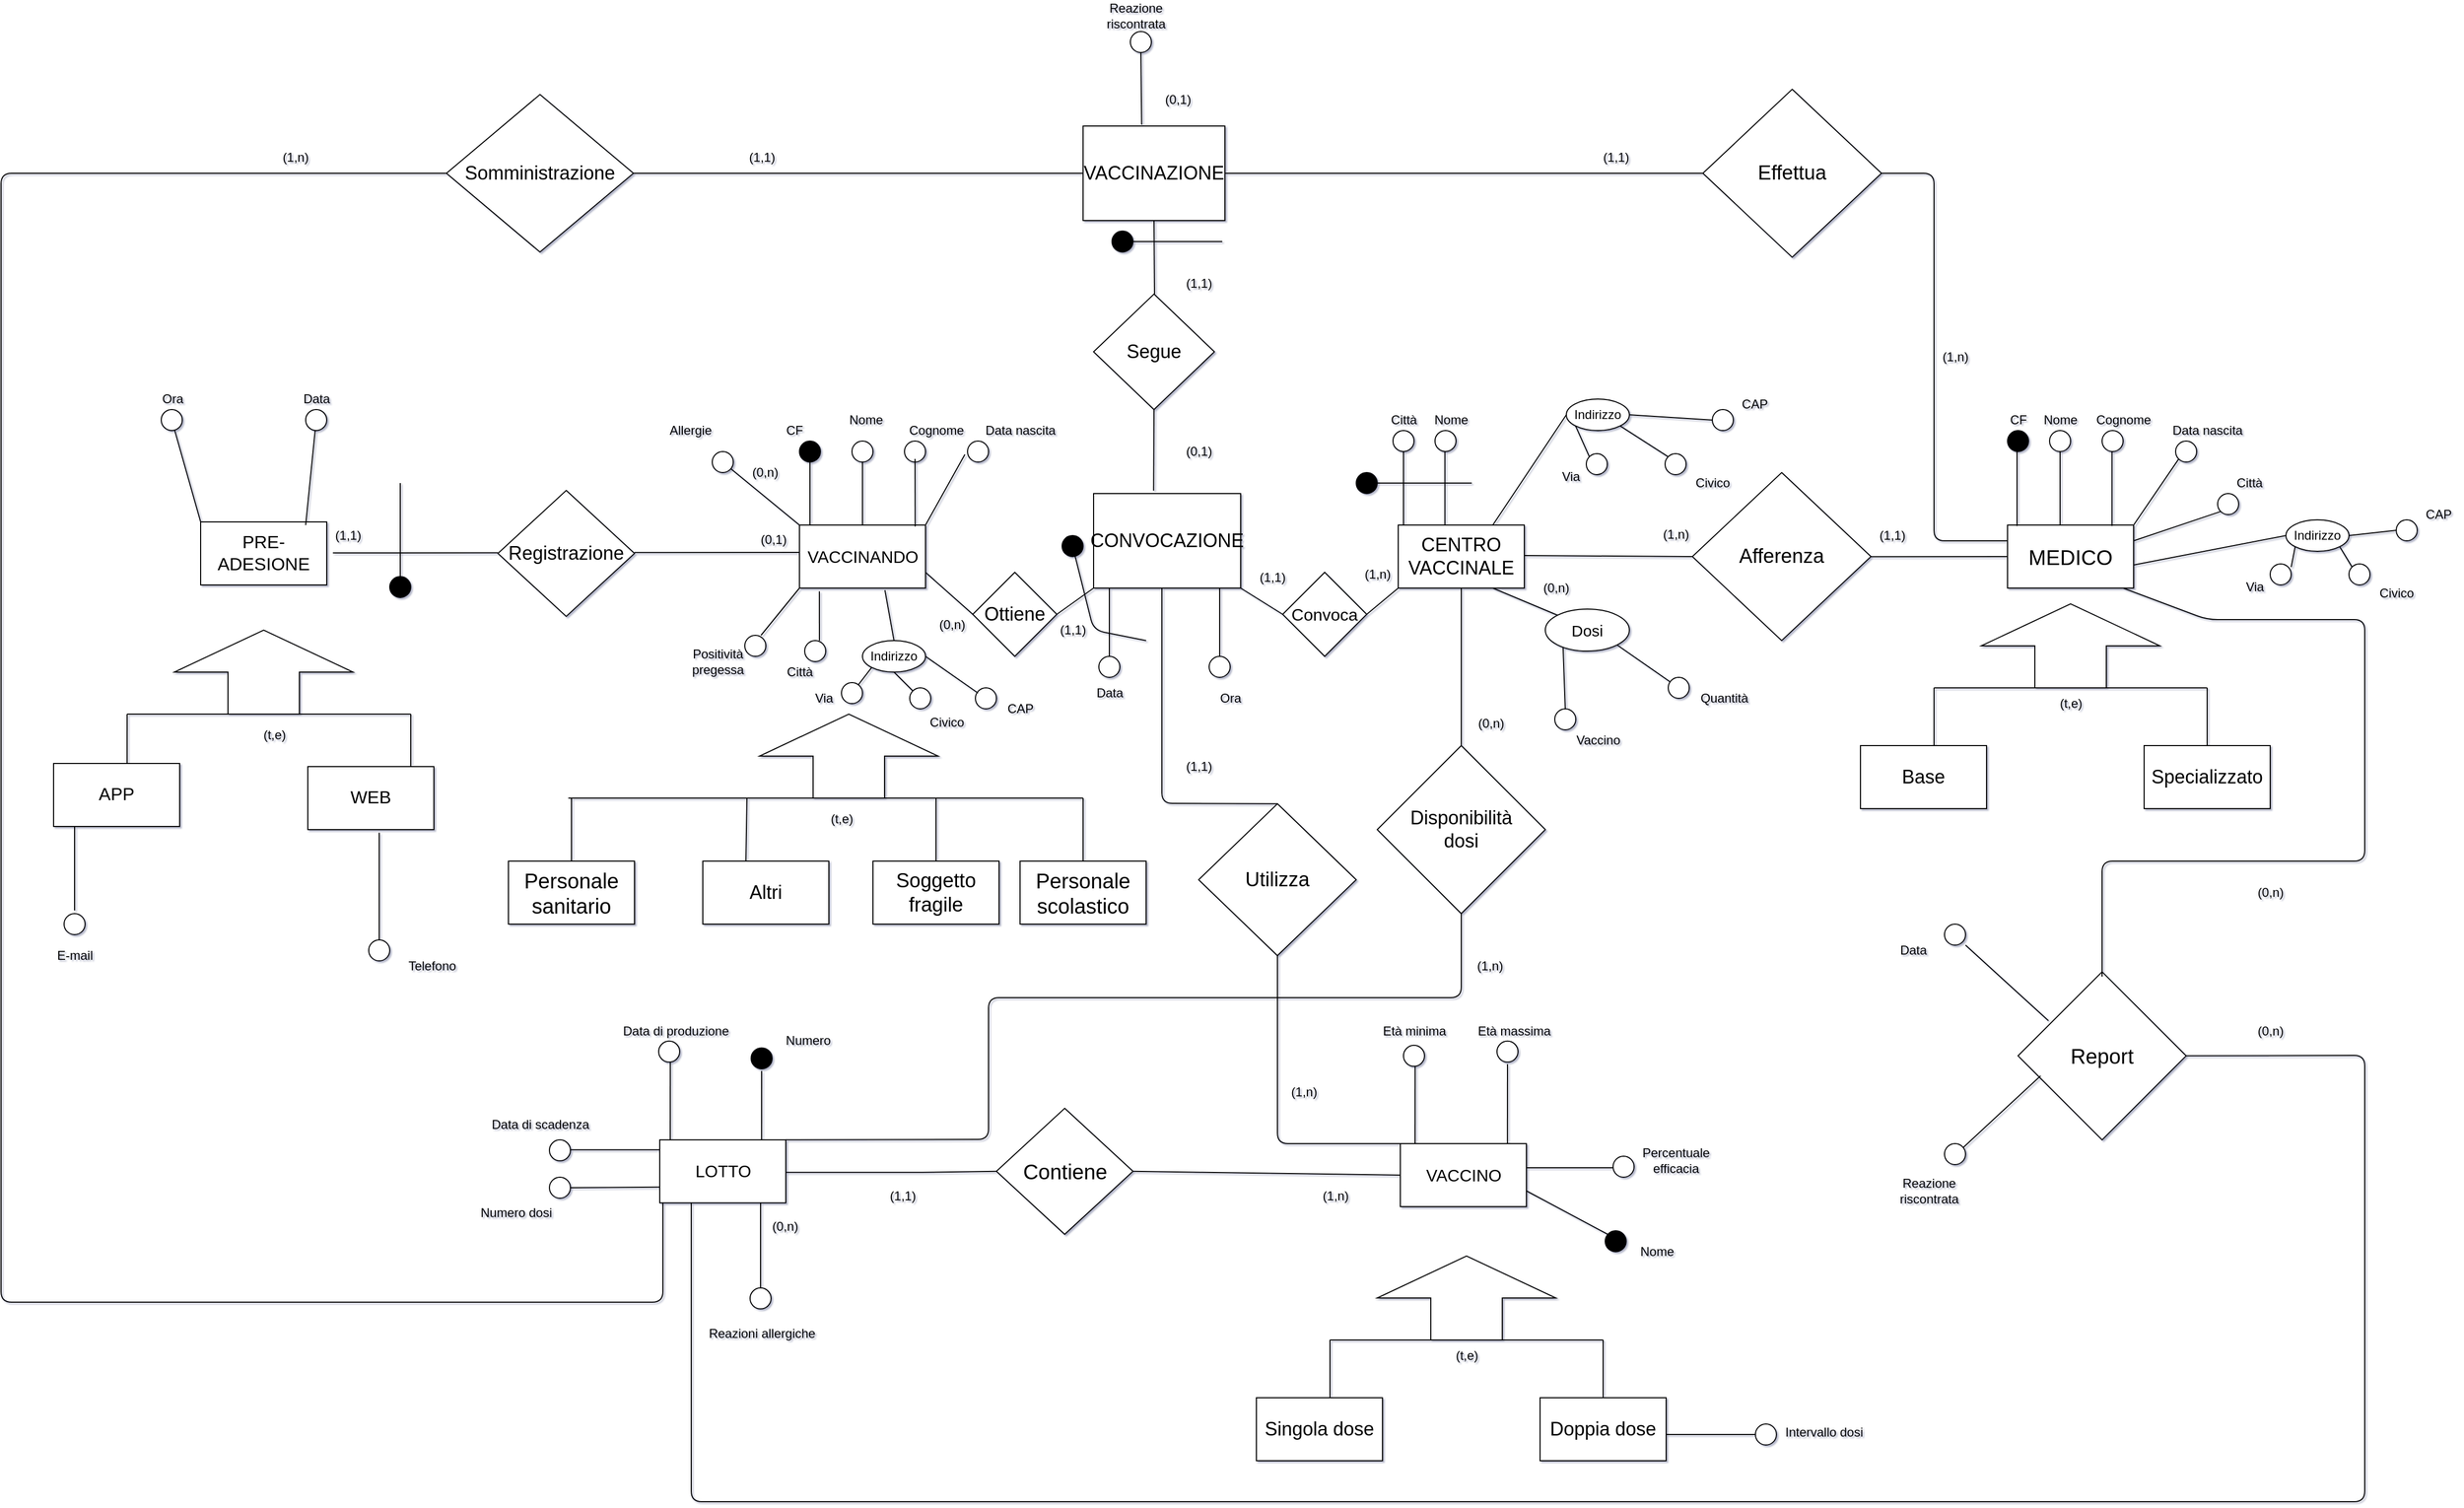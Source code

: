 <mxfile version="15.0.3" type="github">
  <diagram id="3u40vcGfyuTVciJH6JJ8" name="Page-1">
    <mxGraphModel dx="1847" dy="1167" grid="1" gridSize="10" guides="1" tooltips="1" connect="1" arrows="1" fold="1" page="0" pageScale="1" pageWidth="1100" pageHeight="850" math="0" shadow="1">
      <root>
        <mxCell id="0" />
        <mxCell id="1" parent="0" />
        <mxCell id="E-p27HLasORwlTllJsZY-1" value="" style="rounded=0;whiteSpace=wrap;html=1;" parent="1" vertex="1">
          <mxGeometry x="510" y="340" width="120" height="60" as="geometry" />
        </mxCell>
        <mxCell id="E-p27HLasORwlTllJsZY-2" value="VACCINANDO" style="text;html=1;resizable=0;autosize=1;align=center;verticalAlign=middle;points=[];fillColor=none;strokeColor=none;rounded=0;fontSize=16;" parent="1" vertex="1">
          <mxGeometry x="510" y="360" width="120" height="20" as="geometry" />
        </mxCell>
        <mxCell id="0F26rQ8Cb6kZ93_CO29N-5" value="" style="ellipse;whiteSpace=wrap;html=1;aspect=fixed;strokeWidth=1;fillColor=#000000;" parent="1" vertex="1">
          <mxGeometry x="510" y="260" width="20" height="20" as="geometry" />
        </mxCell>
        <mxCell id="0F26rQ8Cb6kZ93_CO29N-6" value="" style="endArrow=none;html=1;" parent="1" edge="1">
          <mxGeometry width="50" height="50" relative="1" as="geometry">
            <mxPoint x="520" y="340" as="sourcePoint" />
            <mxPoint x="520" y="280" as="targetPoint" />
          </mxGeometry>
        </mxCell>
        <mxCell id="0F26rQ8Cb6kZ93_CO29N-8" value="&lt;div&gt;CF&lt;/div&gt;" style="text;html=1;align=center;verticalAlign=middle;resizable=0;points=[];autosize=1;strokeColor=none;" parent="1" vertex="1">
          <mxGeometry x="490" y="240" width="30" height="20" as="geometry" />
        </mxCell>
        <mxCell id="0F26rQ8Cb6kZ93_CO29N-9" value="" style="ellipse;whiteSpace=wrap;html=1;aspect=fixed;strokeWidth=1;" parent="1" vertex="1">
          <mxGeometry x="560" y="260" width="20" height="20" as="geometry" />
        </mxCell>
        <mxCell id="0F26rQ8Cb6kZ93_CO29N-10" value="" style="endArrow=none;html=1;exitX=0.5;exitY=0;exitDx=0;exitDy=0;" parent="1" source="E-p27HLasORwlTllJsZY-1" edge="1">
          <mxGeometry width="50" height="50" relative="1" as="geometry">
            <mxPoint x="594" y="340" as="sourcePoint" />
            <mxPoint x="570" y="280" as="targetPoint" />
          </mxGeometry>
        </mxCell>
        <mxCell id="0F26rQ8Cb6kZ93_CO29N-11" value="Nome" style="text;html=1;align=center;verticalAlign=middle;resizable=0;points=[];autosize=1;strokeColor=none;" parent="1" vertex="1">
          <mxGeometry x="548" y="230" width="50" height="20" as="geometry" />
        </mxCell>
        <mxCell id="0F26rQ8Cb6kZ93_CO29N-13" value="" style="ellipse;whiteSpace=wrap;html=1;aspect=fixed;strokeWidth=1;" parent="1" vertex="1">
          <mxGeometry x="610" y="260" width="20" height="20" as="geometry" />
        </mxCell>
        <mxCell id="0F26rQ8Cb6kZ93_CO29N-14" value="" style="ellipse;whiteSpace=wrap;html=1;aspect=fixed;strokeWidth=1;" parent="1" vertex="1">
          <mxGeometry x="670" y="260" width="20" height="20" as="geometry" />
        </mxCell>
        <mxCell id="0F26rQ8Cb6kZ93_CO29N-15" value="" style="endArrow=none;html=1;exitX=0.918;exitY=0.023;exitDx=0;exitDy=0;exitPerimeter=0;" parent="1" source="E-p27HLasORwlTllJsZY-1" edge="1">
          <mxGeometry width="50" height="50" relative="1" as="geometry">
            <mxPoint x="613" y="342" as="sourcePoint" />
            <mxPoint x="620" y="277" as="targetPoint" />
            <Array as="points" />
          </mxGeometry>
        </mxCell>
        <mxCell id="0F26rQ8Cb6kZ93_CO29N-16" value="" style="endArrow=none;html=1;exitX=1.021;exitY=-0.135;exitDx=0;exitDy=0;exitPerimeter=0;" parent="1" edge="1">
          <mxGeometry width="50" height="50" relative="1" as="geometry">
            <mxPoint x="630" y="340.0" as="sourcePoint" />
            <mxPoint x="667.48" y="272.7" as="targetPoint" />
          </mxGeometry>
        </mxCell>
        <mxCell id="0F26rQ8Cb6kZ93_CO29N-17" value="Cognome" style="text;html=1;align=center;verticalAlign=middle;resizable=0;points=[];autosize=1;strokeColor=none;" parent="1" vertex="1">
          <mxGeometry x="605" y="240" width="70" height="20" as="geometry" />
        </mxCell>
        <mxCell id="0F26rQ8Cb6kZ93_CO29N-18" value="Data nascita" style="text;html=1;align=center;verticalAlign=middle;resizable=0;points=[];autosize=1;strokeColor=none;" parent="1" vertex="1">
          <mxGeometry x="680" y="240" width="80" height="20" as="geometry" />
        </mxCell>
        <mxCell id="0F26rQ8Cb6kZ93_CO29N-19" value="" style="endArrow=none;html=1;entryX=0;entryY=0;entryDx=0;entryDy=0;startArrow=none;" parent="1" source="0F26rQ8Cb6kZ93_CO29N-20" target="E-p27HLasORwlTllJsZY-1" edge="1">
          <mxGeometry width="50" height="50" relative="1" as="geometry">
            <mxPoint x="440" y="280" as="sourcePoint" />
            <mxPoint x="700" y="400" as="targetPoint" />
          </mxGeometry>
        </mxCell>
        <mxCell id="0F26rQ8Cb6kZ93_CO29N-21" value="&lt;div&gt;Allergie&lt;/div&gt;" style="text;html=1;align=center;verticalAlign=middle;resizable=0;points=[];autosize=1;strokeColor=none;" parent="1" vertex="1">
          <mxGeometry x="376" y="240" width="60" height="20" as="geometry" />
        </mxCell>
        <mxCell id="0F26rQ8Cb6kZ93_CO29N-22" value="(0,n)" style="text;html=1;align=center;verticalAlign=middle;resizable=0;points=[];autosize=1;strokeColor=none;" parent="1" vertex="1">
          <mxGeometry x="457" y="280" width="40" height="20" as="geometry" />
        </mxCell>
        <mxCell id="0F26rQ8Cb6kZ93_CO29N-24" value="" style="endArrow=none;html=1;exitX=0.678;exitY=1.033;exitDx=0;exitDy=0;exitPerimeter=0;entryX=0.5;entryY=0;entryDx=0;entryDy=0;" parent="1" source="E-p27HLasORwlTllJsZY-1" edge="1" target="vXdCIV4Bz_U8d4XuSZO3-1">
          <mxGeometry width="50" height="50" relative="1" as="geometry">
            <mxPoint x="640" y="410" as="sourcePoint" />
            <mxPoint x="591" y="450" as="targetPoint" />
          </mxGeometry>
        </mxCell>
        <mxCell id="0F26rQ8Cb6kZ93_CO29N-25" value="" style="endArrow=none;html=1;exitX=0.158;exitY=1.053;exitDx=0;exitDy=0;exitPerimeter=0;" parent="1" source="E-p27HLasORwlTllJsZY-1" edge="1">
          <mxGeometry width="50" height="50" relative="1" as="geometry">
            <mxPoint x="650" y="420" as="sourcePoint" />
            <mxPoint x="529" y="450" as="targetPoint" />
          </mxGeometry>
        </mxCell>
        <mxCell id="0F26rQ8Cb6kZ93_CO29N-26" value="" style="ellipse;whiteSpace=wrap;html=1;aspect=fixed;strokeWidth=1;" parent="1" vertex="1">
          <mxGeometry x="677.5" y="495" width="20" height="20" as="geometry" />
        </mxCell>
        <mxCell id="0F26rQ8Cb6kZ93_CO29N-27" value="" style="ellipse;whiteSpace=wrap;html=1;aspect=fixed;strokeWidth=1;" parent="1" vertex="1">
          <mxGeometry x="515" y="450" width="20" height="20" as="geometry" />
        </mxCell>
        <mxCell id="0F26rQ8Cb6kZ93_CO29N-28" value="CAP" style="text;html=1;align=center;verticalAlign=middle;resizable=0;points=[];autosize=1;strokeColor=none;" parent="1" vertex="1">
          <mxGeometry x="700" y="505" width="40" height="20" as="geometry" />
        </mxCell>
        <mxCell id="0F26rQ8Cb6kZ93_CO29N-29" value="Città" style="text;html=1;align=center;verticalAlign=middle;resizable=0;points=[];autosize=1;strokeColor=none;" parent="1" vertex="1">
          <mxGeometry x="490" y="470" width="40" height="20" as="geometry" />
        </mxCell>
        <mxCell id="0F26rQ8Cb6kZ93_CO29N-32" value="&lt;font style=&quot;font-size: 18px&quot;&gt;CONVOCAZIONE&lt;/font&gt;" style="rectangle;whiteSpace=wrap;html=1;strokeWidth=1;fillColor=#FFFFFF;" parent="1" vertex="1">
          <mxGeometry x="790" y="310" width="140" height="90" as="geometry" />
        </mxCell>
        <mxCell id="0F26rQ8Cb6kZ93_CO29N-33" value="" style="endArrow=none;html=1;exitX=1;exitY=0.5;exitDx=0;exitDy=0;entryX=0;entryY=1;entryDx=0;entryDy=0;" parent="1" source="0Q5PdKXwOWHh8v9eNKcm-22" target="0F26rQ8Cb6kZ93_CO29N-34" edge="1">
          <mxGeometry width="50" height="50" relative="1" as="geometry">
            <mxPoint x="1030" y="420" as="sourcePoint" />
            <mxPoint x="1077.12" y="369.29" as="targetPoint" />
          </mxGeometry>
        </mxCell>
        <mxCell id="0F26rQ8Cb6kZ93_CO29N-34" value="&lt;font style=&quot;font-size: 18px&quot;&gt;CENTRO VACCINALE&lt;/font&gt;" style="rounded=0;whiteSpace=wrap;html=1;strokeWidth=1;fillColor=#FFFFFF;" parent="1" vertex="1">
          <mxGeometry x="1080" y="340" width="120" height="60" as="geometry" />
        </mxCell>
        <mxCell id="0F26rQ8Cb6kZ93_CO29N-39" value="" style="ellipse;whiteSpace=wrap;html=1;aspect=fixed;strokeWidth=1;" parent="1" vertex="1">
          <mxGeometry x="1075" y="249.96" width="20" height="20" as="geometry" />
        </mxCell>
        <mxCell id="0F26rQ8Cb6kZ93_CO29N-40" value="" style="ellipse;whiteSpace=wrap;html=1;aspect=fixed;strokeWidth=1;" parent="1" vertex="1">
          <mxGeometry x="1115" y="249.96" width="20" height="20" as="geometry" />
        </mxCell>
        <mxCell id="0F26rQ8Cb6kZ93_CO29N-42" value="" style="endArrow=none;html=1;entryX=0;entryY=1;entryDx=0;entryDy=0;" parent="1" edge="1">
          <mxGeometry width="50" height="50" relative="1" as="geometry">
            <mxPoint x="1085" y="339.96" as="sourcePoint" />
            <mxPoint x="1084.999" y="269.961" as="targetPoint" />
            <Array as="points" />
          </mxGeometry>
        </mxCell>
        <mxCell id="0F26rQ8Cb6kZ93_CO29N-43" value="" style="endArrow=none;html=1;entryX=0;entryY=1;entryDx=0;entryDy=0;" parent="1" edge="1">
          <mxGeometry width="50" height="50" relative="1" as="geometry">
            <mxPoint x="1124.41" y="339.96" as="sourcePoint" />
            <mxPoint x="1124.409" y="269.961" as="targetPoint" />
            <Array as="points" />
          </mxGeometry>
        </mxCell>
        <mxCell id="0F26rQ8Cb6kZ93_CO29N-44" value="" style="endArrow=none;html=1;entryX=0.75;entryY=0;entryDx=0;entryDy=0;exitX=0;exitY=0.5;exitDx=0;exitDy=0;" parent="1" edge="1" target="0F26rQ8Cb6kZ93_CO29N-34" source="vXdCIV4Bz_U8d4XuSZO3-21">
          <mxGeometry width="50" height="50" relative="1" as="geometry">
            <mxPoint x="1100" y="470" as="sourcePoint" />
            <mxPoint x="1099.999" y="400.001" as="targetPoint" />
            <Array as="points" />
          </mxGeometry>
        </mxCell>
        <mxCell id="0F26rQ8Cb6kZ93_CO29N-46" value="Città" style="text;html=1;align=center;verticalAlign=middle;resizable=0;points=[];autosize=1;strokeColor=none;" parent="1" vertex="1">
          <mxGeometry x="1065" y="229.96" width="40" height="20" as="geometry" />
        </mxCell>
        <mxCell id="0F26rQ8Cb6kZ93_CO29N-47" value="Nome" style="text;html=1;align=center;verticalAlign=middle;resizable=0;points=[];autosize=1;strokeColor=none;" parent="1" vertex="1">
          <mxGeometry x="1105" y="229.96" width="50" height="20" as="geometry" />
        </mxCell>
        <mxCell id="0F26rQ8Cb6kZ93_CO29N-48" value="" style="endArrow=none;html=1;" parent="1" edge="1">
          <mxGeometry width="50" height="50" relative="1" as="geometry">
            <mxPoint x="1150" y="299.96" as="sourcePoint" />
            <mxPoint x="1040" y="299.96" as="targetPoint" />
            <Array as="points" />
          </mxGeometry>
        </mxCell>
        <mxCell id="0F26rQ8Cb6kZ93_CO29N-51" value="" style="ellipse;whiteSpace=wrap;html=1;aspect=fixed;strokeWidth=1;fillColor=#000000;" parent="1" vertex="1">
          <mxGeometry x="1040" y="290" width="20" height="20" as="geometry" />
        </mxCell>
        <mxCell id="0F26rQ8Cb6kZ93_CO29N-52" value="(0,n)" style="text;html=1;align=center;verticalAlign=middle;resizable=0;points=[];autosize=1;strokeColor=none;" parent="1" vertex="1">
          <mxGeometry x="635" y="425" width="40" height="20" as="geometry" />
        </mxCell>
        <mxCell id="0F26rQ8Cb6kZ93_CO29N-53" value="(1,n)" style="text;html=1;align=center;verticalAlign=middle;resizable=0;points=[];autosize=1;strokeColor=none;" parent="1" vertex="1">
          <mxGeometry x="1040" y="377" width="40" height="20" as="geometry" />
        </mxCell>
        <mxCell id="0F26rQ8Cb6kZ93_CO29N-58" value="&lt;font style=&quot;font-size: 18px&quot;&gt;VACCINAZIONE&lt;/font&gt;" style="rectangle;whiteSpace=wrap;html=1;strokeWidth=1;fillColor=#FFFFFF;" parent="1" vertex="1">
          <mxGeometry x="780" y="-40" width="135" height="90" as="geometry" />
        </mxCell>
        <mxCell id="0F26rQ8Cb6kZ93_CO29N-61" value="" style="endArrow=none;html=1;entryX=0;entryY=1;entryDx=0;entryDy=0;" parent="1" edge="1">
          <mxGeometry width="50" height="50" relative="1" as="geometry">
            <mxPoint x="805" y="470" as="sourcePoint" />
            <mxPoint x="804.999" y="400.001" as="targetPoint" />
            <Array as="points" />
          </mxGeometry>
        </mxCell>
        <mxCell id="0F26rQ8Cb6kZ93_CO29N-62" value="" style="endArrow=none;html=1;entryX=0;entryY=1;entryDx=0;entryDy=0;" parent="1" edge="1">
          <mxGeometry width="50" height="50" relative="1" as="geometry">
            <mxPoint x="910" y="470" as="sourcePoint" />
            <mxPoint x="909.999" y="400.001" as="targetPoint" />
            <Array as="points" />
          </mxGeometry>
        </mxCell>
        <mxCell id="0F26rQ8Cb6kZ93_CO29N-64" value="" style="endArrow=none;html=1;entryX=0.5;entryY=0;entryDx=0;entryDy=0;" parent="1" target="0Q5PdKXwOWHh8v9eNKcm-1" edge="1">
          <mxGeometry width="50" height="50" relative="1" as="geometry">
            <mxPoint x="855" y="400" as="sourcePoint" />
            <mxPoint x="860" y="610" as="targetPoint" />
            <Array as="points">
              <mxPoint x="855" y="605" />
            </Array>
          </mxGeometry>
        </mxCell>
        <mxCell id="0F26rQ8Cb6kZ93_CO29N-69" value="" style="ellipse;whiteSpace=wrap;html=1;aspect=fixed;strokeWidth=1;" parent="1" vertex="1">
          <mxGeometry x="900" y="465" width="20" height="20" as="geometry" />
        </mxCell>
        <mxCell id="0F26rQ8Cb6kZ93_CO29N-70" value="" style="ellipse;whiteSpace=wrap;html=1;aspect=fixed;strokeWidth=1;" parent="1" vertex="1">
          <mxGeometry x="795" y="465" width="20" height="20" as="geometry" />
        </mxCell>
        <mxCell id="0F26rQ8Cb6kZ93_CO29N-72" value="Data" style="text;html=1;align=center;verticalAlign=middle;resizable=0;points=[];autosize=1;strokeColor=none;" parent="1" vertex="1">
          <mxGeometry x="785" y="490" width="40" height="20" as="geometry" />
        </mxCell>
        <mxCell id="0F26rQ8Cb6kZ93_CO29N-73" value="Ora" style="text;html=1;align=center;verticalAlign=middle;resizable=0;points=[];autosize=1;strokeColor=none;" parent="1" vertex="1">
          <mxGeometry x="900" y="495" width="40" height="20" as="geometry" />
        </mxCell>
        <mxCell id="0F26rQ8Cb6kZ93_CO29N-77" value="" style="endArrow=none;html=1;exitX=1.024;exitY=0.507;exitDx=0;exitDy=0;exitPerimeter=0;entryX=0;entryY=0.5;entryDx=0;entryDy=0;" parent="1" target="0F26rQ8Cb6kZ93_CO29N-79" edge="1">
          <mxGeometry width="50" height="50" relative="1" as="geometry">
            <mxPoint x="1200" y="368.96" as="sourcePoint" />
            <mxPoint x="1357.12" y="368.82" as="targetPoint" />
          </mxGeometry>
        </mxCell>
        <mxCell id="0F26rQ8Cb6kZ93_CO29N-78" value="&lt;div style=&quot;font-size: 18px&quot;&gt;&lt;font style=&quot;font-size: 18px&quot;&gt;Disponibilità &lt;br&gt;&lt;/font&gt;&lt;/div&gt;&lt;div style=&quot;font-size: 18px&quot;&gt;&lt;font style=&quot;font-size: 18px&quot;&gt;dosi&lt;/font&gt;&lt;/div&gt;" style="rhombus;whiteSpace=wrap;html=1;strokeWidth=1;fillColor=#FFFFFF;" parent="1" vertex="1">
          <mxGeometry x="1060" y="550" width="160" height="160" as="geometry" />
        </mxCell>
        <mxCell id="0F26rQ8Cb6kZ93_CO29N-79" value="&lt;font style=&quot;font-size: 19px&quot;&gt;Afferenza&lt;/font&gt;" style="rhombus;whiteSpace=wrap;html=1;strokeWidth=1;fillColor=#FFFFFF;" parent="1" vertex="1">
          <mxGeometry x="1360" y="290" width="170" height="160" as="geometry" />
        </mxCell>
        <mxCell id="0F26rQ8Cb6kZ93_CO29N-80" value="" style="endArrow=none;html=1;exitX=1.024;exitY=0.507;exitDx=0;exitDy=0;exitPerimeter=0;" parent="1" edge="1">
          <mxGeometry width="50" height="50" relative="1" as="geometry">
            <mxPoint x="1530" y="370.14" as="sourcePoint" />
            <mxPoint x="1687.12" y="370.0" as="targetPoint" />
          </mxGeometry>
        </mxCell>
        <mxCell id="0F26rQ8Cb6kZ93_CO29N-81" value="&lt;blockquote style=&quot;font-size: 20px&quot;&gt;MEDICO&lt;/blockquote&gt;" style="whiteSpace=wrap;html=1;strokeWidth=1;fillColor=#FFFFFF;" parent="1" vertex="1">
          <mxGeometry x="1660" y="340" width="120" height="60" as="geometry" />
        </mxCell>
        <mxCell id="0F26rQ8Cb6kZ93_CO29N-82" value="" style="endArrow=none;html=1;exitX=0.075;exitY=0.014;exitDx=0;exitDy=0;exitPerimeter=0;" parent="1" source="0F26rQ8Cb6kZ93_CO29N-81" edge="1">
          <mxGeometry width="50" height="50" relative="1" as="geometry">
            <mxPoint x="1750" y="280" as="sourcePoint" />
            <mxPoint x="1669" y="270" as="targetPoint" />
            <Array as="points" />
          </mxGeometry>
        </mxCell>
        <mxCell id="0F26rQ8Cb6kZ93_CO29N-83" value="" style="ellipse;whiteSpace=wrap;html=1;aspect=fixed;strokeWidth=1;fillColor=#000000;" parent="1" vertex="1">
          <mxGeometry x="1660" y="250" width="20" height="20" as="geometry" />
        </mxCell>
        <mxCell id="0F26rQ8Cb6kZ93_CO29N-84" value="CF" style="text;html=1;align=center;verticalAlign=middle;resizable=0;points=[];autosize=1;strokeColor=none;" parent="1" vertex="1">
          <mxGeometry x="1655" y="230" width="30" height="20" as="geometry" />
        </mxCell>
        <mxCell id="0F26rQ8Cb6kZ93_CO29N-85" value="" style="endArrow=none;html=1;exitX=0.075;exitY=0.014;exitDx=0;exitDy=0;exitPerimeter=0;" parent="1" edge="1">
          <mxGeometry width="50" height="50" relative="1" as="geometry">
            <mxPoint x="1710" y="340.0" as="sourcePoint" />
            <mxPoint x="1710" y="269.16" as="targetPoint" />
            <Array as="points" />
          </mxGeometry>
        </mxCell>
        <mxCell id="0F26rQ8Cb6kZ93_CO29N-87" value="" style="ellipse;whiteSpace=wrap;html=1;aspect=fixed;strokeWidth=1;" parent="1" vertex="1">
          <mxGeometry x="1700" y="250" width="20" height="20" as="geometry" />
        </mxCell>
        <mxCell id="0F26rQ8Cb6kZ93_CO29N-88" value="" style="ellipse;whiteSpace=wrap;html=1;aspect=fixed;strokeWidth=1;" parent="1" vertex="1">
          <mxGeometry x="1750" y="250" width="20" height="20" as="geometry" />
        </mxCell>
        <mxCell id="0F26rQ8Cb6kZ93_CO29N-89" value="" style="ellipse;whiteSpace=wrap;html=1;aspect=fixed;strokeWidth=1;" parent="1" vertex="1">
          <mxGeometry x="1820" y="260" width="20" height="20" as="geometry" />
        </mxCell>
        <mxCell id="0F26rQ8Cb6kZ93_CO29N-90" value="" style="ellipse;whiteSpace=wrap;html=1;aspect=fixed;strokeWidth=1;" parent="1" vertex="1">
          <mxGeometry x="1860" y="310" width="20" height="20" as="geometry" />
        </mxCell>
        <mxCell id="0F26rQ8Cb6kZ93_CO29N-91" value="" style="ellipse;whiteSpace=wrap;html=1;aspect=fixed;strokeWidth=1;" parent="1" vertex="1">
          <mxGeometry x="1910" y="377" width="20" height="20" as="geometry" />
        </mxCell>
        <mxCell id="0F26rQ8Cb6kZ93_CO29N-92" value="" style="endArrow=none;html=1;exitX=0.075;exitY=0.014;exitDx=0;exitDy=0;exitPerimeter=0;" parent="1" edge="1">
          <mxGeometry width="50" height="50" relative="1" as="geometry">
            <mxPoint x="1759.41" y="340.84" as="sourcePoint" />
            <mxPoint x="1759.41" y="270.0" as="targetPoint" />
            <Array as="points" />
          </mxGeometry>
        </mxCell>
        <mxCell id="0F26rQ8Cb6kZ93_CO29N-93" value="" style="endArrow=none;html=1;exitX=1;exitY=0;exitDx=0;exitDy=0;entryX=0;entryY=1;entryDx=0;entryDy=0;" parent="1" source="0F26rQ8Cb6kZ93_CO29N-81" target="0F26rQ8Cb6kZ93_CO29N-89" edge="1">
          <mxGeometry width="50" height="50" relative="1" as="geometry">
            <mxPoint x="1730" y="360" as="sourcePoint" />
            <mxPoint x="1730" y="289.16" as="targetPoint" />
            <Array as="points" />
          </mxGeometry>
        </mxCell>
        <mxCell id="0F26rQ8Cb6kZ93_CO29N-94" value="" style="endArrow=none;html=1;exitX=1;exitY=0.25;exitDx=0;exitDy=0;entryX=0;entryY=1;entryDx=0;entryDy=0;" parent="1" source="0F26rQ8Cb6kZ93_CO29N-81" target="0F26rQ8Cb6kZ93_CO29N-90" edge="1">
          <mxGeometry width="50" height="50" relative="1" as="geometry">
            <mxPoint x="1740" y="370" as="sourcePoint" />
            <mxPoint x="1740" y="299.16" as="targetPoint" />
            <Array as="points" />
          </mxGeometry>
        </mxCell>
        <mxCell id="0F26rQ8Cb6kZ93_CO29N-95" value="" style="endArrow=none;html=1;entryX=0;entryY=0.5;entryDx=0;entryDy=0;" parent="1" target="vXdCIV4Bz_U8d4XuSZO3-11" edge="1">
          <mxGeometry width="50" height="50" relative="1" as="geometry">
            <mxPoint x="1780" y="378" as="sourcePoint" />
            <mxPoint x="1750" y="309.16" as="targetPoint" />
            <Array as="points" />
          </mxGeometry>
        </mxCell>
        <mxCell id="0F26rQ8Cb6kZ93_CO29N-97" value="Nome" style="text;html=1;align=center;verticalAlign=middle;resizable=0;points=[];autosize=1;strokeColor=none;" parent="1" vertex="1">
          <mxGeometry x="1685" y="230" width="50" height="20" as="geometry" />
        </mxCell>
        <mxCell id="0F26rQ8Cb6kZ93_CO29N-98" value="Cognome" style="text;html=1;align=center;verticalAlign=middle;resizable=0;points=[];autosize=1;strokeColor=none;" parent="1" vertex="1">
          <mxGeometry x="1735" y="230" width="70" height="20" as="geometry" />
        </mxCell>
        <mxCell id="0F26rQ8Cb6kZ93_CO29N-99" value="Data nascita" style="text;html=1;align=center;verticalAlign=middle;resizable=0;points=[];autosize=1;strokeColor=none;" parent="1" vertex="1">
          <mxGeometry x="1810" y="240" width="80" height="20" as="geometry" />
        </mxCell>
        <mxCell id="0F26rQ8Cb6kZ93_CO29N-101" value="Città" style="text;html=1;align=center;verticalAlign=middle;resizable=0;points=[];autosize=1;strokeColor=none;" parent="1" vertex="1">
          <mxGeometry x="1870" y="290" width="40" height="20" as="geometry" />
        </mxCell>
        <mxCell id="0F26rQ8Cb6kZ93_CO29N-104" value="" style="html=1;shadow=0;dashed=0;align=center;verticalAlign=middle;shape=mxgraph.arrows2.arrow;dy=0.6;dx=40;direction=north;notch=0;strokeWidth=1;fillColor=#FFFFFF;" parent="1" vertex="1">
          <mxGeometry x="1635" y="415" width="170" height="80" as="geometry" />
        </mxCell>
        <mxCell id="0F26rQ8Cb6kZ93_CO29N-105" value="(t,e)" style="text;html=1;align=center;verticalAlign=middle;resizable=0;points=[];autosize=1;strokeColor=none;" parent="1" vertex="1">
          <mxGeometry x="1700" y="500" width="40" height="20" as="geometry" />
        </mxCell>
        <mxCell id="0F26rQ8Cb6kZ93_CO29N-106" value="" style="endArrow=none;html=1;" parent="1" edge="1">
          <mxGeometry width="50" height="50" relative="1" as="geometry">
            <mxPoint x="1590" y="495" as="sourcePoint" />
            <mxPoint x="1850" y="495" as="targetPoint" />
          </mxGeometry>
        </mxCell>
        <mxCell id="0F26rQ8Cb6kZ93_CO29N-107" value="" style="endArrow=none;html=1;" parent="1" edge="1">
          <mxGeometry width="50" height="50" relative="1" as="geometry">
            <mxPoint x="1590" y="570" as="sourcePoint" />
            <mxPoint x="1590" y="495" as="targetPoint" />
          </mxGeometry>
        </mxCell>
        <mxCell id="0F26rQ8Cb6kZ93_CO29N-108" value="" style="endArrow=none;html=1;" parent="1" edge="1">
          <mxGeometry width="50" height="50" relative="1" as="geometry">
            <mxPoint x="1850" y="580" as="sourcePoint" />
            <mxPoint x="1850" y="495" as="targetPoint" />
          </mxGeometry>
        </mxCell>
        <mxCell id="0F26rQ8Cb6kZ93_CO29N-109" value="&lt;font style=&quot;font-size: 18px&quot;&gt;Base&lt;/font&gt;" style="whiteSpace=wrap;html=1;strokeWidth=1;fillColor=#FFFFFF;" parent="1" vertex="1">
          <mxGeometry x="1520" y="550" width="120" height="60" as="geometry" />
        </mxCell>
        <mxCell id="0F26rQ8Cb6kZ93_CO29N-110" value="&lt;font style=&quot;font-size: 18px&quot;&gt;Specializzato&lt;/font&gt;" style="whiteSpace=wrap;html=1;strokeWidth=1;fillColor=#FFFFFF;" parent="1" vertex="1">
          <mxGeometry x="1790" y="550" width="120" height="60" as="geometry" />
        </mxCell>
        <mxCell id="0F26rQ8Cb6kZ93_CO29N-111" value="" style="endArrow=none;html=1;exitX=0.5;exitY=1;exitDx=0;exitDy=0;entryX=0.5;entryY=0;entryDx=0;entryDy=0;" parent="1" source="0F26rQ8Cb6kZ93_CO29N-34" target="0F26rQ8Cb6kZ93_CO29N-78" edge="1">
          <mxGeometry width="50" height="50" relative="1" as="geometry">
            <mxPoint x="1150" y="479.55" as="sourcePoint" />
            <mxPoint x="1307.12" y="479.41" as="targetPoint" />
          </mxGeometry>
        </mxCell>
        <mxCell id="0F26rQ8Cb6kZ93_CO29N-112" value="" style="endArrow=none;html=1;exitX=0.5;exitY=1;exitDx=0;exitDy=0;entryX=1;entryY=0;entryDx=0;entryDy=0;" parent="1" target="0F26rQ8Cb6kZ93_CO29N-169" edge="1">
          <mxGeometry width="50" height="50" relative="1" as="geometry">
            <mxPoint x="1140" y="710" as="sourcePoint" />
            <mxPoint x="1140" y="860" as="targetPoint" />
            <Array as="points">
              <mxPoint x="1140" y="790" />
              <mxPoint x="690" y="790" />
              <mxPoint x="690" y="925" />
            </Array>
          </mxGeometry>
        </mxCell>
        <mxCell id="0F26rQ8Cb6kZ93_CO29N-114" value="" style="html=1;shadow=0;dashed=0;align=center;verticalAlign=middle;shape=mxgraph.arrows2.arrow;dy=0.6;dx=40;direction=north;notch=0;strokeWidth=1;fillColor=#FFFFFF;" parent="1" vertex="1">
          <mxGeometry x="1060" y="1036" width="170" height="80" as="geometry" />
        </mxCell>
        <mxCell id="0F26rQ8Cb6kZ93_CO29N-115" value="(t,e)" style="text;html=1;align=center;verticalAlign=middle;resizable=0;points=[];autosize=1;strokeColor=none;" parent="1" vertex="1">
          <mxGeometry x="1125" y="1121" width="40" height="20" as="geometry" />
        </mxCell>
        <mxCell id="0F26rQ8Cb6kZ93_CO29N-116" value="" style="endArrow=none;html=1;" parent="1" edge="1">
          <mxGeometry width="50" height="50" relative="1" as="geometry">
            <mxPoint x="1015" y="1116" as="sourcePoint" />
            <mxPoint x="1275" y="1116" as="targetPoint" />
          </mxGeometry>
        </mxCell>
        <mxCell id="0F26rQ8Cb6kZ93_CO29N-117" value="" style="endArrow=none;html=1;" parent="1" edge="1">
          <mxGeometry width="50" height="50" relative="1" as="geometry">
            <mxPoint x="1015" y="1191" as="sourcePoint" />
            <mxPoint x="1015" y="1116" as="targetPoint" />
          </mxGeometry>
        </mxCell>
        <mxCell id="0F26rQ8Cb6kZ93_CO29N-118" value="" style="endArrow=none;html=1;" parent="1" edge="1">
          <mxGeometry width="50" height="50" relative="1" as="geometry">
            <mxPoint x="1275" y="1201" as="sourcePoint" />
            <mxPoint x="1275" y="1116" as="targetPoint" />
          </mxGeometry>
        </mxCell>
        <mxCell id="0F26rQ8Cb6kZ93_CO29N-119" value="&lt;font style=&quot;font-size: 18px&quot;&gt;Singola dose&lt;/font&gt;" style="whiteSpace=wrap;html=1;strokeWidth=1;fillColor=#FFFFFF;" parent="1" vertex="1">
          <mxGeometry x="945" y="1171" width="120" height="60" as="geometry" />
        </mxCell>
        <mxCell id="0F26rQ8Cb6kZ93_CO29N-120" value="&lt;font style=&quot;font-size: 18px&quot;&gt;Doppia dose&lt;/font&gt;" style="whiteSpace=wrap;html=1;strokeWidth=1;fillColor=#FFFFFF;" parent="1" vertex="1">
          <mxGeometry x="1215" y="1171" width="120" height="60" as="geometry" />
        </mxCell>
        <mxCell id="0F26rQ8Cb6kZ93_CO29N-121" value="" style="endArrow=none;html=1;" parent="1" edge="1">
          <mxGeometry width="50" height="50" relative="1" as="geometry">
            <mxPoint x="1335" y="1206" as="sourcePoint" />
            <mxPoint x="1420" y="1206" as="targetPoint" />
          </mxGeometry>
        </mxCell>
        <mxCell id="0F26rQ8Cb6kZ93_CO29N-122" value="" style="ellipse;whiteSpace=wrap;html=1;aspect=fixed;strokeWidth=1;" parent="1" vertex="1">
          <mxGeometry x="1420" y="1196" width="20" height="20" as="geometry" />
        </mxCell>
        <mxCell id="0F26rQ8Cb6kZ93_CO29N-123" value="&lt;div&gt;Intervallo dosi&lt;/div&gt;&lt;div&gt;&lt;br&gt;&lt;/div&gt;" style="text;html=1;align=center;verticalAlign=middle;resizable=0;points=[];autosize=1;strokeColor=none;" parent="1" vertex="1">
          <mxGeometry x="1440" y="1196" width="90" height="30" as="geometry" />
        </mxCell>
        <mxCell id="0F26rQ8Cb6kZ93_CO29N-124" value="(1,n)" style="text;html=1;align=center;verticalAlign=middle;resizable=0;points=[];autosize=1;strokeColor=none;" parent="1" vertex="1">
          <mxGeometry x="1326" y="340" width="35" height="18" as="geometry" />
        </mxCell>
        <mxCell id="0F26rQ8Cb6kZ93_CO29N-125" value="(0,n)" style="text;html=1;align=center;verticalAlign=middle;resizable=0;points=[];autosize=1;strokeColor=none;" parent="1" vertex="1">
          <mxGeometry x="1150" y="520" width="35" height="18" as="geometry" />
        </mxCell>
        <mxCell id="0F26rQ8Cb6kZ93_CO29N-126" value="(1,1)" style="text;html=1;align=center;verticalAlign=middle;resizable=0;points=[];autosize=1;strokeColor=none;" parent="1" vertex="1">
          <mxGeometry x="1530" y="340" width="40" height="20" as="geometry" />
        </mxCell>
        <mxCell id="0F26rQ8Cb6kZ93_CO29N-128" value="" style="endArrow=none;html=1;" parent="1" edge="1">
          <mxGeometry width="50" height="50" relative="1" as="geometry">
            <mxPoint x="1202" y="952" as="sourcePoint" />
            <mxPoint x="1287" y="952" as="targetPoint" />
          </mxGeometry>
        </mxCell>
        <mxCell id="0F26rQ8Cb6kZ93_CO29N-129" value="" style="endArrow=none;html=1;entryX=0.721;entryY=-0.003;entryDx=0;entryDy=0;entryPerimeter=0;" parent="1" edge="1">
          <mxGeometry width="50" height="50" relative="1" as="geometry">
            <mxPoint x="1184" y="853.42" as="sourcePoint" />
            <mxPoint x="1183.935" y="929.0" as="targetPoint" />
          </mxGeometry>
        </mxCell>
        <mxCell id="0F26rQ8Cb6kZ93_CO29N-130" value="" style="endArrow=none;html=1;entryX=0.721;entryY=-0.003;entryDx=0;entryDy=0;entryPerimeter=0;" parent="1" edge="1">
          <mxGeometry width="50" height="50" relative="1" as="geometry">
            <mxPoint x="1096.07" y="853.84" as="sourcePoint" />
            <mxPoint x="1096.005" y="929.42" as="targetPoint" />
          </mxGeometry>
        </mxCell>
        <mxCell id="0F26rQ8Cb6kZ93_CO29N-131" value="" style="ellipse;whiteSpace=wrap;html=1;aspect=fixed;strokeWidth=1;" parent="1" vertex="1">
          <mxGeometry x="1174" y="831.42" width="20" height="20" as="geometry" />
        </mxCell>
        <mxCell id="0F26rQ8Cb6kZ93_CO29N-133" value="" style="ellipse;whiteSpace=wrap;html=1;aspect=fixed;strokeWidth=1;" parent="1" vertex="1">
          <mxGeometry x="1085" y="835.42" width="20" height="20" as="geometry" />
        </mxCell>
        <mxCell id="0F26rQ8Cb6kZ93_CO29N-134" value="Età minima" style="text;html=1;align=center;verticalAlign=middle;resizable=0;points=[];autosize=1;strokeColor=none;" parent="1" vertex="1">
          <mxGeometry x="1060" y="813.42" width="70" height="18" as="geometry" />
        </mxCell>
        <mxCell id="0F26rQ8Cb6kZ93_CO29N-135" value="&lt;div&gt;Età massima&lt;/div&gt;&lt;div&gt;&lt;br&gt;&lt;/div&gt;" style="text;html=1;align=center;verticalAlign=middle;resizable=0;points=[];autosize=1;strokeColor=none;" parent="1" vertex="1">
          <mxGeometry x="1150" y="813.42" width="79" height="32" as="geometry" />
        </mxCell>
        <mxCell id="0F26rQ8Cb6kZ93_CO29N-136" value="" style="ellipse;whiteSpace=wrap;html=1;aspect=fixed;strokeWidth=1;" parent="1" vertex="1">
          <mxGeometry x="1284.5" y="941" width="20" height="20" as="geometry" />
        </mxCell>
        <mxCell id="0F26rQ8Cb6kZ93_CO29N-137" value="&lt;div&gt;Percentuale &lt;br&gt;&lt;/div&gt;&lt;div&gt;efficacia&lt;/div&gt;" style="text;html=1;align=center;verticalAlign=middle;resizable=0;points=[];autosize=1;strokeColor=none;" parent="1" vertex="1">
          <mxGeometry x="1306.5" y="929" width="74" height="32" as="geometry" />
        </mxCell>
        <mxCell id="0F26rQ8Cb6kZ93_CO29N-138" value="" style="endArrow=none;html=1;entryX=1;entryY=0.75;entryDx=0;entryDy=0;" parent="1" target="0F26rQ8Cb6kZ93_CO29N-166" edge="1">
          <mxGeometry width="50" height="50" relative="1" as="geometry">
            <mxPoint x="1290" y="1021" as="sourcePoint" />
            <mxPoint x="1382" y="1021.41" as="targetPoint" />
          </mxGeometry>
        </mxCell>
        <mxCell id="0F26rQ8Cb6kZ93_CO29N-139" value="" style="ellipse;whiteSpace=wrap;html=1;aspect=fixed;strokeWidth=1;fillColor=#000000;" parent="1" vertex="1">
          <mxGeometry x="1277" y="1012" width="20" height="20" as="geometry" />
        </mxCell>
        <mxCell id="0F26rQ8Cb6kZ93_CO29N-140" value="Nome" style="text;html=1;align=center;verticalAlign=middle;resizable=0;points=[];autosize=1;strokeColor=none;" parent="1" vertex="1">
          <mxGeometry x="1304.5" y="1023" width="42" height="18" as="geometry" />
        </mxCell>
        <mxCell id="0F26rQ8Cb6kZ93_CO29N-141" value="" style="endArrow=none;html=1;exitX=0;exitY=0.5;exitDx=0;exitDy=0;entryX=1;entryY=0.5;entryDx=0;entryDy=0;" parent="1" source="0F26rQ8Cb6kZ93_CO29N-166" target="0F26rQ8Cb6kZ93_CO29N-168" edge="1">
          <mxGeometry width="50" height="50" relative="1" as="geometry">
            <mxPoint x="1018" y="931" as="sourcePoint" />
            <mxPoint x="830" y="929" as="targetPoint" />
          </mxGeometry>
        </mxCell>
        <mxCell id="0F26rQ8Cb6kZ93_CO29N-143" value="" style="endArrow=none;html=1;exitX=0;exitY=0.5;exitDx=0;exitDy=0;" parent="1" source="0F26rQ8Cb6kZ93_CO29N-168" edge="1">
          <mxGeometry width="50" height="50" relative="1" as="geometry">
            <mxPoint x="647" y="955.83" as="sourcePoint" />
            <mxPoint x="507" y="956.42" as="targetPoint" />
            <Array as="points">
              <mxPoint x="627" y="956.42" />
              <mxPoint x="457" y="956.42" />
            </Array>
          </mxGeometry>
        </mxCell>
        <mxCell id="0F26rQ8Cb6kZ93_CO29N-145" value="" style="endArrow=none;html=1;" parent="1" edge="1">
          <mxGeometry width="50" height="50" relative="1" as="geometry">
            <mxPoint x="473" y="985.42" as="sourcePoint" />
            <mxPoint x="473" y="1068.42" as="targetPoint" />
          </mxGeometry>
        </mxCell>
        <mxCell id="0F26rQ8Cb6kZ93_CO29N-146" value="" style="endArrow=none;html=1;entryX=0.721;entryY=-0.003;entryDx=0;entryDy=0;entryPerimeter=0;" parent="1" edge="1">
          <mxGeometry width="50" height="50" relative="1" as="geometry">
            <mxPoint x="474" y="859.84" as="sourcePoint" />
            <mxPoint x="473.935" y="935.42" as="targetPoint" />
          </mxGeometry>
        </mxCell>
        <mxCell id="0F26rQ8Cb6kZ93_CO29N-147" value="" style="endArrow=none;html=1;entryX=0.721;entryY=-0.003;entryDx=0;entryDy=0;entryPerimeter=0;" parent="1" edge="1">
          <mxGeometry width="50" height="50" relative="1" as="geometry">
            <mxPoint x="387.07" y="849.84" as="sourcePoint" />
            <mxPoint x="387.005" y="925.42" as="targetPoint" />
          </mxGeometry>
        </mxCell>
        <mxCell id="0F26rQ8Cb6kZ93_CO29N-148" value="" style="ellipse;whiteSpace=wrap;html=1;aspect=fixed;strokeWidth=1;fillColor=#000000;" parent="1" vertex="1">
          <mxGeometry x="464" y="837.84" width="20" height="20" as="geometry" />
        </mxCell>
        <mxCell id="0F26rQ8Cb6kZ93_CO29N-149" value="" style="ellipse;whiteSpace=wrap;html=1;aspect=fixed;strokeWidth=1;" parent="1" vertex="1">
          <mxGeometry x="376" y="831.42" width="20" height="20" as="geometry" />
        </mxCell>
        <mxCell id="0F26rQ8Cb6kZ93_CO29N-150" value="Data di produzione" style="text;html=1;align=center;verticalAlign=middle;resizable=0;points=[];autosize=1;strokeColor=none;" parent="1" vertex="1">
          <mxGeometry x="337" y="813.42" width="110" height="18" as="geometry" />
        </mxCell>
        <mxCell id="0F26rQ8Cb6kZ93_CO29N-151" value="Numero" style="text;html=1;align=center;verticalAlign=middle;resizable=0;points=[];autosize=1;strokeColor=none;" parent="1" vertex="1">
          <mxGeometry x="488" y="820.84" width="60" height="20" as="geometry" />
        </mxCell>
        <mxCell id="0F26rQ8Cb6kZ93_CO29N-152" value="" style="ellipse;whiteSpace=wrap;html=1;aspect=fixed;strokeWidth=1;" parent="1" vertex="1">
          <mxGeometry x="463" y="1066.42" width="20" height="20" as="geometry" />
        </mxCell>
        <mxCell id="0F26rQ8Cb6kZ93_CO29N-153" value="Reazioni allergiche " style="text;html=1;align=center;verticalAlign=middle;resizable=0;points=[];autosize=1;strokeColor=none;" parent="1" vertex="1">
          <mxGeometry x="418" y="1101.42" width="111" height="18" as="geometry" />
        </mxCell>
        <mxCell id="0F26rQ8Cb6kZ93_CO29N-154" value="" style="endArrow=none;html=1;" parent="1" edge="1">
          <mxGeometry width="50" height="50" relative="1" as="geometry">
            <mxPoint x="292" y="934.83" as="sourcePoint" />
            <mxPoint x="377" y="934.83" as="targetPoint" />
          </mxGeometry>
        </mxCell>
        <mxCell id="0F26rQ8Cb6kZ93_CO29N-155" value="" style="ellipse;whiteSpace=wrap;html=1;aspect=fixed;strokeWidth=1;fillColor=#FFFFFF;" parent="1" vertex="1">
          <mxGeometry x="272" y="925.42" width="20" height="20" as="geometry" />
        </mxCell>
        <mxCell id="0F26rQ8Cb6kZ93_CO29N-156" value="Data di scadenza" style="text;html=1;align=center;verticalAlign=middle;resizable=0;points=[];autosize=1;strokeColor=none;" parent="1" vertex="1">
          <mxGeometry x="208" y="901.42" width="110" height="20" as="geometry" />
        </mxCell>
        <mxCell id="0F26rQ8Cb6kZ93_CO29N-158" value="(1,1)" style="text;html=1;align=center;verticalAlign=middle;resizable=0;points=[];autosize=1;strokeColor=none;" parent="1" vertex="1">
          <mxGeometry x="590" y="970" width="35" height="18" as="geometry" />
        </mxCell>
        <mxCell id="0F26rQ8Cb6kZ93_CO29N-159" value="(1,n)" style="text;html=1;align=center;verticalAlign=middle;resizable=0;points=[];autosize=1;strokeColor=none;" parent="1" vertex="1">
          <mxGeometry x="1000" y="969" width="40" height="20" as="geometry" />
        </mxCell>
        <mxCell id="0F26rQ8Cb6kZ93_CO29N-160" value="(0,n)" style="text;html=1;align=center;verticalAlign=middle;resizable=0;points=[];autosize=1;strokeColor=none;" parent="1" vertex="1">
          <mxGeometry x="476" y="998.42" width="40" height="20" as="geometry" />
        </mxCell>
        <mxCell id="0F26rQ8Cb6kZ93_CO29N-166" value="" style="rounded=0;whiteSpace=wrap;html=1;" parent="1" vertex="1">
          <mxGeometry x="1082" y="929" width="120" height="60" as="geometry" />
        </mxCell>
        <mxCell id="0F26rQ8Cb6kZ93_CO29N-167" value="VACCINO" style="text;html=1;resizable=0;autosize=1;align=center;verticalAlign=middle;points=[];fillColor=none;strokeColor=none;rounded=0;fontSize=16;" parent="1" vertex="1">
          <mxGeometry x="1097" y="949" width="90" height="20" as="geometry" />
        </mxCell>
        <mxCell id="0F26rQ8Cb6kZ93_CO29N-168" value="&lt;font style=&quot;font-size: 20px&quot;&gt;Contiene&lt;/font&gt;" style="rhombus;whiteSpace=wrap;html=1;strokeWidth=1;fillColor=#FFFFFF;" parent="1" vertex="1">
          <mxGeometry x="697.5" y="895.42" width="130" height="120" as="geometry" />
        </mxCell>
        <mxCell id="0F26rQ8Cb6kZ93_CO29N-169" value="" style="rounded=0;whiteSpace=wrap;html=1;" parent="1" vertex="1">
          <mxGeometry x="377" y="925.42" width="120" height="60" as="geometry" />
        </mxCell>
        <mxCell id="0F26rQ8Cb6kZ93_CO29N-170" value="LOTTO" style="text;html=1;resizable=0;autosize=1;align=center;verticalAlign=middle;points=[];fillColor=none;strokeColor=none;rounded=0;fontSize=16;" parent="1" vertex="1">
          <mxGeometry x="402" y="945.42" width="70" height="20" as="geometry" />
        </mxCell>
        <mxCell id="0F26rQ8Cb6kZ93_CO29N-171" value="(1,n)" style="text;html=1;align=center;verticalAlign=middle;resizable=0;points=[];autosize=1;strokeColor=none;" parent="1" vertex="1">
          <mxGeometry x="1147" y="750" width="40" height="20" as="geometry" />
        </mxCell>
        <mxCell id="0F26rQ8Cb6kZ93_CO29N-172" value="" style="html=1;shadow=0;dashed=0;align=center;verticalAlign=middle;shape=mxgraph.arrows2.arrow;dy=0.6;dx=40;direction=north;notch=0;strokeWidth=1;fillColor=#FFFFFF;" parent="1" vertex="1">
          <mxGeometry x="472" y="520" width="170" height="80" as="geometry" />
        </mxCell>
        <mxCell id="0F26rQ8Cb6kZ93_CO29N-173" value="(t,e)" style="text;html=1;align=center;verticalAlign=middle;resizable=0;points=[];autosize=1;strokeColor=none;" parent="1" vertex="1">
          <mxGeometry x="530" y="610" width="40" height="20" as="geometry" />
        </mxCell>
        <mxCell id="0F26rQ8Cb6kZ93_CO29N-174" value="" style="endArrow=none;html=1;" parent="1" edge="1">
          <mxGeometry width="50" height="50" relative="1" as="geometry">
            <mxPoint x="290" y="600" as="sourcePoint" />
            <mxPoint x="780" y="600" as="targetPoint" />
          </mxGeometry>
        </mxCell>
        <mxCell id="0F26rQ8Cb6kZ93_CO29N-175" value="" style="endArrow=none;html=1;exitX=0.5;exitY=0;exitDx=0;exitDy=0;" parent="1" source="0F26rQ8Cb6kZ93_CO29N-177" edge="1">
          <mxGeometry width="50" height="50" relative="1" as="geometry">
            <mxPoint x="420" y="678" as="sourcePoint" />
            <mxPoint x="293" y="600" as="targetPoint" />
          </mxGeometry>
        </mxCell>
        <mxCell id="0F26rQ8Cb6kZ93_CO29N-176" value="" style="endArrow=none;html=1;exitX=0.5;exitY=0;exitDx=0;exitDy=0;" parent="1" source="0F26rQ8Cb6kZ93_CO29N-178" edge="1">
          <mxGeometry width="50" height="50" relative="1" as="geometry">
            <mxPoint x="680" y="688" as="sourcePoint" />
            <mxPoint x="780" y="600" as="targetPoint" />
          </mxGeometry>
        </mxCell>
        <mxCell id="0F26rQ8Cb6kZ93_CO29N-177" value="&lt;font style=&quot;font-size: 20px&quot;&gt;Personale sanitario&lt;/font&gt;" style="whiteSpace=wrap;html=1;strokeWidth=1;fillColor=#FFFFFF;" parent="1" vertex="1">
          <mxGeometry x="233" y="660" width="120" height="60" as="geometry" />
        </mxCell>
        <mxCell id="0F26rQ8Cb6kZ93_CO29N-178" value="&lt;font style=&quot;font-size: 20px&quot;&gt;Personale scolastico&lt;/font&gt;" style="whiteSpace=wrap;html=1;strokeWidth=1;fillColor=#FFFFFF;" parent="1" vertex="1">
          <mxGeometry x="720" y="660" width="120" height="60" as="geometry" />
        </mxCell>
        <mxCell id="0F26rQ8Cb6kZ93_CO29N-183" value="" style="endArrow=none;html=1;entryX=0.5;entryY=0;entryDx=0;entryDy=0;entryPerimeter=0;" parent="1" target="0F26rQ8Cb6kZ93_CO29N-185" edge="1">
          <mxGeometry width="50" height="50" relative="1" as="geometry">
            <mxPoint x="640" y="600" as="sourcePoint" />
            <mxPoint x="550" y="660" as="targetPoint" />
          </mxGeometry>
        </mxCell>
        <mxCell id="0F26rQ8Cb6kZ93_CO29N-185" value="&lt;font style=&quot;font-size: 19px&quot;&gt;Soggetto fragile&lt;/font&gt;" style="whiteSpace=wrap;html=1;strokeWidth=1;fillColor=#FFFFFF;" parent="1" vertex="1">
          <mxGeometry x="580" y="660" width="120" height="60" as="geometry" />
        </mxCell>
        <mxCell id="0F26rQ8Cb6kZ93_CO29N-190" value="" style="endArrow=none;html=1;exitX=1.024;exitY=0.507;exitDx=0;exitDy=0;exitPerimeter=0;" parent="1" edge="1">
          <mxGeometry width="50" height="50" relative="1" as="geometry">
            <mxPoint x="352.88" y="366.14" as="sourcePoint" />
            <mxPoint x="510" y="366" as="targetPoint" />
          </mxGeometry>
        </mxCell>
        <mxCell id="0F26rQ8Cb6kZ93_CO29N-191" value="" style="endArrow=none;html=1;entryX=0;entryY=1;entryDx=0;entryDy=0;" parent="1" target="E-p27HLasORwlTllJsZY-1" edge="1">
          <mxGeometry width="50" height="50" relative="1" as="geometry">
            <mxPoint x="473.41" y="445" as="sourcePoint" />
            <mxPoint x="473.41" y="385" as="targetPoint" />
          </mxGeometry>
        </mxCell>
        <mxCell id="0F26rQ8Cb6kZ93_CO29N-192" value="" style="ellipse;whiteSpace=wrap;html=1;aspect=fixed;strokeWidth=1;" parent="1" vertex="1">
          <mxGeometry x="458" y="445" width="20" height="20" as="geometry" />
        </mxCell>
        <mxCell id="0F26rQ8Cb6kZ93_CO29N-194" value="&lt;div&gt;Positività &lt;br&gt;&lt;/div&gt;&lt;div&gt;pregessa&lt;/div&gt;" style="text;html=1;align=center;verticalAlign=middle;resizable=0;points=[];autosize=1;strokeColor=none;" parent="1" vertex="1">
          <mxGeometry x="402" y="455" width="60" height="30" as="geometry" />
        </mxCell>
        <mxCell id="0F26rQ8Cb6kZ93_CO29N-195" value="&lt;font style=&quot;font-size: 18px&quot;&gt;Registrazione&lt;/font&gt;" style="rhombus;whiteSpace=wrap;html=1;strokeWidth=1;fillColor=#FFFFFF;" parent="1" vertex="1">
          <mxGeometry x="223" y="307" width="130" height="120" as="geometry" />
        </mxCell>
        <mxCell id="0F26rQ8Cb6kZ93_CO29N-196" value="" style="endArrow=none;html=1;exitX=1.024;exitY=0.507;exitDx=0;exitDy=0;exitPerimeter=0;" parent="1" edge="1">
          <mxGeometry width="50" height="50" relative="1" as="geometry">
            <mxPoint x="65.88" y="366.55" as="sourcePoint" />
            <mxPoint x="223" y="366.41" as="targetPoint" />
          </mxGeometry>
        </mxCell>
        <mxCell id="0F26rQ8Cb6kZ93_CO29N-197" value="&lt;font style=&quot;font-size: 17px&quot;&gt;PRE-ADESIONE&lt;/font&gt;" style="rounded=0;whiteSpace=wrap;html=1;" parent="1" vertex="1">
          <mxGeometry x="-60" y="337" width="120" height="60" as="geometry" />
        </mxCell>
        <mxCell id="0F26rQ8Cb6kZ93_CO29N-198" value="" style="endArrow=none;html=1;exitX=0.669;exitY=0.192;exitDx=0;exitDy=0;exitPerimeter=0;" parent="1" edge="1">
          <mxGeometry width="50" height="50" relative="1" as="geometry">
            <mxPoint x="39.97" y="340.0" as="sourcePoint" />
            <mxPoint x="50" y="239.96" as="targetPoint" />
          </mxGeometry>
        </mxCell>
        <mxCell id="0F26rQ8Cb6kZ93_CO29N-199" value="" style="ellipse;whiteSpace=wrap;html=1;aspect=fixed;strokeWidth=1;" parent="1" vertex="1">
          <mxGeometry x="40" y="229.96" width="20" height="20" as="geometry" />
        </mxCell>
        <mxCell id="0F26rQ8Cb6kZ93_CO29N-200" value="Data " style="text;html=1;align=center;verticalAlign=middle;resizable=0;points=[];autosize=1;strokeColor=none;" parent="1" vertex="1">
          <mxGeometry x="30" y="209.96" width="40" height="20" as="geometry" />
        </mxCell>
        <mxCell id="0F26rQ8Cb6kZ93_CO29N-201" value="" style="endArrow=none;html=1;exitX=0;exitY=0;exitDx=0;exitDy=0;" parent="1" edge="1">
          <mxGeometry width="50" height="50" relative="1" as="geometry">
            <mxPoint x="-60" y="337" as="sourcePoint" />
            <mxPoint x="-87.5" y="239.96" as="targetPoint" />
          </mxGeometry>
        </mxCell>
        <mxCell id="0F26rQ8Cb6kZ93_CO29N-202" value="" style="ellipse;whiteSpace=wrap;html=1;aspect=fixed;strokeWidth=1;" parent="1" vertex="1">
          <mxGeometry x="-97.5" y="229.96" width="20" height="20" as="geometry" />
        </mxCell>
        <mxCell id="0F26rQ8Cb6kZ93_CO29N-203" value="Ora" style="text;html=1;align=center;verticalAlign=middle;resizable=0;points=[];autosize=1;strokeColor=none;" parent="1" vertex="1">
          <mxGeometry x="-107.5" y="209.96" width="40" height="20" as="geometry" />
        </mxCell>
        <mxCell id="0F26rQ8Cb6kZ93_CO29N-204" value="" style="ellipse;whiteSpace=wrap;html=1;aspect=fixed;strokeWidth=1;" parent="1" vertex="1">
          <mxGeometry x="-190" y="710" width="20" height="20" as="geometry" />
        </mxCell>
        <mxCell id="0F26rQ8Cb6kZ93_CO29N-206" value="" style="ellipse;whiteSpace=wrap;html=1;aspect=fixed;strokeWidth=1;" parent="1" vertex="1">
          <mxGeometry x="100" y="735" width="20" height="20" as="geometry" />
        </mxCell>
        <mxCell id="0F26rQ8Cb6kZ93_CO29N-207" value="" style="endArrow=none;html=1;exitX=0.5;exitY=0;exitDx=0;exitDy=0;" parent="1" source="0F26rQ8Cb6kZ93_CO29N-206" edge="1">
          <mxGeometry width="50" height="50" relative="1" as="geometry">
            <mxPoint x="100" y="705" as="sourcePoint" />
            <mxPoint x="110" y="640" as="targetPoint" />
            <Array as="points">
              <mxPoint x="110" y="630" />
            </Array>
          </mxGeometry>
        </mxCell>
        <mxCell id="0F26rQ8Cb6kZ93_CO29N-209" value="" style="endArrow=none;html=1;exitX=0.5;exitY=0;exitDx=0;exitDy=0;" parent="1" edge="1">
          <mxGeometry width="50" height="50" relative="1" as="geometry">
            <mxPoint x="-180" y="707" as="sourcePoint" />
            <mxPoint x="-180" y="620" as="targetPoint" />
          </mxGeometry>
        </mxCell>
        <mxCell id="0F26rQ8Cb6kZ93_CO29N-211" value="E-mail" style="text;html=1;align=center;verticalAlign=middle;resizable=0;points=[];autosize=1;strokeColor=none;" parent="1" vertex="1">
          <mxGeometry x="-205" y="740" width="50" height="20" as="geometry" />
        </mxCell>
        <mxCell id="0F26rQ8Cb6kZ93_CO29N-212" value="Telefono" style="text;html=1;align=center;verticalAlign=middle;resizable=0;points=[];autosize=1;strokeColor=none;" parent="1" vertex="1">
          <mxGeometry x="130" y="750" width="60" height="20" as="geometry" />
        </mxCell>
        <mxCell id="0F26rQ8Cb6kZ93_CO29N-214" value="" style="ellipse;whiteSpace=wrap;html=1;aspect=fixed;strokeWidth=1;fillColor=#000000;" parent="1" vertex="1">
          <mxGeometry x="120" y="389" width="20" height="20" as="geometry" />
        </mxCell>
        <mxCell id="0F26rQ8Cb6kZ93_CO29N-215" value="(0,1)" style="text;html=1;align=center;verticalAlign=middle;resizable=0;points=[];autosize=1;strokeColor=none;" parent="1" vertex="1">
          <mxGeometry x="465" y="344" width="40" height="20" as="geometry" />
        </mxCell>
        <mxCell id="0F26rQ8Cb6kZ93_CO29N-216" value="(1,1)" style="text;html=1;align=center;verticalAlign=middle;resizable=0;points=[];autosize=1;strokeColor=none;" parent="1" vertex="1">
          <mxGeometry x="60" y="340" width="40" height="20" as="geometry" />
        </mxCell>
        <mxCell id="0F26rQ8Cb6kZ93_CO29N-218" value="" style="html=1;shadow=0;dashed=0;align=center;verticalAlign=middle;shape=mxgraph.arrows2.arrow;dy=0.6;dx=40;direction=north;notch=0;strokeWidth=1;fillColor=#FFFFFF;" parent="1" vertex="1">
          <mxGeometry x="-85" y="440" width="170" height="80" as="geometry" />
        </mxCell>
        <mxCell id="0F26rQ8Cb6kZ93_CO29N-219" value="(t,e)" style="text;html=1;align=center;verticalAlign=middle;resizable=0;points=[];autosize=1;strokeColor=none;" parent="1" vertex="1">
          <mxGeometry x="-10" y="530" width="40" height="20" as="geometry" />
        </mxCell>
        <mxCell id="0F26rQ8Cb6kZ93_CO29N-220" value="" style="endArrow=none;html=1;" parent="1" edge="1">
          <mxGeometry width="50" height="50" relative="1" as="geometry">
            <mxPoint x="-130" y="520" as="sourcePoint" />
            <mxPoint x="140" y="520" as="targetPoint" />
          </mxGeometry>
        </mxCell>
        <mxCell id="0F26rQ8Cb6kZ93_CO29N-222" value="" style="endArrow=none;html=1;" parent="1" edge="1">
          <mxGeometry width="50" height="50" relative="1" as="geometry">
            <mxPoint x="140" y="580" as="sourcePoint" />
            <mxPoint x="140" y="520" as="targetPoint" />
          </mxGeometry>
        </mxCell>
        <mxCell id="0F26rQ8Cb6kZ93_CO29N-224" value="&lt;font style=&quot;font-size: 17px&quot;&gt;WEB&lt;/font&gt;" style="whiteSpace=wrap;html=1;strokeWidth=1;fillColor=#FFFFFF;" parent="1" vertex="1">
          <mxGeometry x="42" y="570" width="120" height="60" as="geometry" />
        </mxCell>
        <mxCell id="0F26rQ8Cb6kZ93_CO29N-225" value="" style="endArrow=none;html=1;entryX=0.583;entryY=0.029;entryDx=0;entryDy=0;entryPerimeter=0;" parent="1" target="0F26rQ8Cb6kZ93_CO29N-226" edge="1">
          <mxGeometry width="50" height="50" relative="1" as="geometry">
            <mxPoint x="-130" y="520" as="sourcePoint" />
            <mxPoint x="-13" y="567" as="targetPoint" />
          </mxGeometry>
        </mxCell>
        <mxCell id="0F26rQ8Cb6kZ93_CO29N-226" value="&lt;font style=&quot;font-size: 17px&quot;&gt;APP&lt;/font&gt;" style="whiteSpace=wrap;html=1;strokeWidth=1;fillColor=#FFFFFF;" parent="1" vertex="1">
          <mxGeometry x="-200" y="567" width="120" height="60" as="geometry" />
        </mxCell>
        <mxCell id="4PJkP2hZGQYC7vFWOn__-6" value="&lt;font style=&quot;font-size: 20px&quot;&gt;Report&lt;/font&gt;" style="rhombus;whiteSpace=wrap;html=1;strokeWidth=1;fillColor=#FFFFFF;" parent="1" vertex="1">
          <mxGeometry x="1670" y="765.42" width="160" height="160" as="geometry" />
        </mxCell>
        <mxCell id="4PJkP2hZGQYC7vFWOn__-16" value="" style="endArrow=none;html=1;exitX=0.917;exitY=1;exitDx=0;exitDy=0;exitPerimeter=0;" parent="1" source="0F26rQ8Cb6kZ93_CO29N-81" edge="1">
          <mxGeometry width="50" height="50" relative="1" as="geometry">
            <mxPoint x="1820" y="420" as="sourcePoint" />
            <mxPoint x="1750" y="770" as="targetPoint" />
            <Array as="points">
              <mxPoint x="1850" y="430" />
              <mxPoint x="2000" y="430" />
              <mxPoint x="2000" y="660" />
              <mxPoint x="1750" y="660" />
            </Array>
          </mxGeometry>
        </mxCell>
        <mxCell id="4PJkP2hZGQYC7vFWOn__-18" value="(0,n)" style="text;html=1;align=center;verticalAlign=middle;resizable=0;points=[];autosize=1;strokeColor=none;" parent="1" vertex="1">
          <mxGeometry x="1890" y="680" width="40" height="20" as="geometry" />
        </mxCell>
        <mxCell id="4PJkP2hZGQYC7vFWOn__-20" value="" style="endArrow=none;html=1;entryX=0.181;entryY=0.291;entryDx=0;entryDy=0;entryPerimeter=0;" parent="1" target="4PJkP2hZGQYC7vFWOn__-6" edge="1">
          <mxGeometry width="50" height="50" relative="1" as="geometry">
            <mxPoint x="1620" y="740" as="sourcePoint" />
            <mxPoint x="1570" y="1010" as="targetPoint" />
          </mxGeometry>
        </mxCell>
        <mxCell id="4PJkP2hZGQYC7vFWOn__-36" value="" style="endArrow=none;html=1;exitX=0.342;exitY=-0.006;exitDx=0;exitDy=0;exitPerimeter=0;" parent="1" source="4PJkP2hZGQYC7vFWOn__-37" edge="1">
          <mxGeometry width="50" height="50" relative="1" as="geometry">
            <mxPoint x="480" y="650" as="sourcePoint" />
            <mxPoint x="460" y="600" as="targetPoint" />
          </mxGeometry>
        </mxCell>
        <mxCell id="4PJkP2hZGQYC7vFWOn__-37" value="&lt;font style=&quot;font-size: 18px&quot;&gt;Altri&lt;/font&gt;" style="whiteSpace=wrap;html=1;strokeWidth=1;fillColor=#FFFFFF;" parent="1" vertex="1">
          <mxGeometry x="418" y="660" width="120" height="60" as="geometry" />
        </mxCell>
        <mxCell id="0Q5PdKXwOWHh8v9eNKcm-1" value="&lt;font style=&quot;font-size: 19px&quot;&gt;Utilizza&lt;/font&gt;" style="rhombus;whiteSpace=wrap;html=1;strokeWidth=1;fillColor=#FFFFFF;" parent="1" vertex="1">
          <mxGeometry x="890" y="605.42" width="150" height="144.58" as="geometry" />
        </mxCell>
        <mxCell id="0Q5PdKXwOWHh8v9eNKcm-2" value="" style="endArrow=none;html=1;exitX=0.5;exitY=1;exitDx=0;exitDy=0;entryX=0;entryY=0;entryDx=0;entryDy=0;" parent="1" source="0Q5PdKXwOWHh8v9eNKcm-1" target="0F26rQ8Cb6kZ93_CO29N-166" edge="1">
          <mxGeometry width="50" height="50" relative="1" as="geometry">
            <mxPoint x="1010" y="800" as="sourcePoint" />
            <mxPoint x="1060" y="750" as="targetPoint" />
            <Array as="points">
              <mxPoint x="965" y="929" />
            </Array>
          </mxGeometry>
        </mxCell>
        <mxCell id="0Q5PdKXwOWHh8v9eNKcm-3" value="(1,n)" style="text;html=1;align=center;verticalAlign=middle;resizable=0;points=[];autosize=1;strokeColor=none;" parent="1" vertex="1">
          <mxGeometry x="970" y="870" width="40" height="20" as="geometry" />
        </mxCell>
        <mxCell id="0Q5PdKXwOWHh8v9eNKcm-4" value="(1,1)" style="text;html=1;align=center;verticalAlign=middle;resizable=0;points=[];autosize=1;strokeColor=none;" parent="1" vertex="1">
          <mxGeometry x="870" y="560" width="40" height="20" as="geometry" />
        </mxCell>
        <mxCell id="0Q5PdKXwOWHh8v9eNKcm-7" value="" style="endArrow=none;html=1;entryX=1;entryY=0.5;entryDx=0;entryDy=0;exitX=0.25;exitY=1;exitDx=0;exitDy=0;" parent="1" source="0F26rQ8Cb6kZ93_CO29N-169" target="4PJkP2hZGQYC7vFWOn__-6" edge="1">
          <mxGeometry width="50" height="50" relative="1" as="geometry">
            <mxPoint x="1480" y="1020" as="sourcePoint" />
            <mxPoint x="1530" y="970" as="targetPoint" />
            <Array as="points">
              <mxPoint x="407" y="1270" />
              <mxPoint x="2000" y="1270" />
              <mxPoint x="2000" y="845" />
            </Array>
          </mxGeometry>
        </mxCell>
        <mxCell id="0Q5PdKXwOWHh8v9eNKcm-8" value="" style="ellipse;whiteSpace=wrap;html=1;aspect=fixed;strokeWidth=1;" parent="1" vertex="1">
          <mxGeometry x="1600" y="720.0" width="20" height="20" as="geometry" />
        </mxCell>
        <mxCell id="0Q5PdKXwOWHh8v9eNKcm-9" value="Data" style="text;html=1;align=center;verticalAlign=middle;resizable=0;points=[];autosize=1;strokeColor=none;" parent="1" vertex="1">
          <mxGeometry x="1550" y="735" width="40" height="20" as="geometry" />
        </mxCell>
        <mxCell id="0Q5PdKXwOWHh8v9eNKcm-12" value="" style="endArrow=none;html=1;entryX=0.134;entryY=0.619;entryDx=0;entryDy=0;entryPerimeter=0;" parent="1" target="4PJkP2hZGQYC7vFWOn__-6" edge="1">
          <mxGeometry width="50" height="50" relative="1" as="geometry">
            <mxPoint x="1610" y="940" as="sourcePoint" />
            <mxPoint x="1640" y="860" as="targetPoint" />
          </mxGeometry>
        </mxCell>
        <mxCell id="0Q5PdKXwOWHh8v9eNKcm-13" value="" style="ellipse;whiteSpace=wrap;html=1;aspect=fixed;strokeWidth=1;" parent="1" vertex="1">
          <mxGeometry x="1600" y="929" width="20" height="20" as="geometry" />
        </mxCell>
        <mxCell id="0Q5PdKXwOWHh8v9eNKcm-14" value="&lt;div&gt;Reazione&lt;/div&gt;&lt;div&gt;riscontrata&lt;br&gt;&lt;/div&gt;" style="text;html=1;align=center;verticalAlign=middle;resizable=0;points=[];autosize=1;strokeColor=none;" parent="1" vertex="1">
          <mxGeometry x="1550" y="959" width="70" height="30" as="geometry" />
        </mxCell>
        <mxCell id="0Q5PdKXwOWHh8v9eNKcm-16" value="(0,n)" style="text;html=1;align=center;verticalAlign=middle;resizable=0;points=[];autosize=1;strokeColor=none;" parent="1" vertex="1">
          <mxGeometry x="1890" y="812.42" width="40" height="20" as="geometry" />
        </mxCell>
        <mxCell id="0Q5PdKXwOWHh8v9eNKcm-17" value="" style="endArrow=none;html=1;entryX=0.5;entryY=0;entryDx=0;entryDy=0;" parent="1" target="0F26rQ8Cb6kZ93_CO29N-214" edge="1">
          <mxGeometry width="50" height="50" relative="1" as="geometry">
            <mxPoint x="130" y="300" as="sourcePoint" />
            <mxPoint x="770" y="500" as="targetPoint" />
          </mxGeometry>
        </mxCell>
        <mxCell id="0Q5PdKXwOWHh8v9eNKcm-18" value="&lt;font style=&quot;font-size: 19px&quot;&gt;Effettua&lt;/font&gt;" style="rhombus;whiteSpace=wrap;html=1;strokeWidth=1;fillColor=#FFFFFF;" parent="1" vertex="1">
          <mxGeometry x="1370" y="-75" width="170" height="160" as="geometry" />
        </mxCell>
        <mxCell id="0Q5PdKXwOWHh8v9eNKcm-19" value="" style="endArrow=none;html=1;entryX=1;entryY=0.5;entryDx=0;entryDy=0;exitX=0;exitY=0.25;exitDx=0;exitDy=0;" parent="1" source="0F26rQ8Cb6kZ93_CO29N-81" target="0Q5PdKXwOWHh8v9eNKcm-18" edge="1">
          <mxGeometry width="50" height="50" relative="1" as="geometry">
            <mxPoint x="1460" y="330" as="sourcePoint" />
            <mxPoint x="1510" y="280" as="targetPoint" />
            <Array as="points">
              <mxPoint x="1590" y="355" />
              <mxPoint x="1590" y="5" />
            </Array>
          </mxGeometry>
        </mxCell>
        <mxCell id="0Q5PdKXwOWHh8v9eNKcm-21" value="(1,n)" style="text;html=1;align=center;verticalAlign=middle;resizable=0;points=[];autosize=1;strokeColor=none;" parent="1" vertex="1">
          <mxGeometry x="1590" y="170" width="40" height="20" as="geometry" />
        </mxCell>
        <mxCell id="0Q5PdKXwOWHh8v9eNKcm-22" value="&lt;font style=&quot;font-size: 16px&quot;&gt;Convoca&lt;/font&gt;" style="rhombus;whiteSpace=wrap;html=1;" parent="1" vertex="1">
          <mxGeometry x="970" y="385" width="80" height="80" as="geometry" />
        </mxCell>
        <mxCell id="0Q5PdKXwOWHh8v9eNKcm-23" value="" style="endArrow=none;html=1;entryX=1;entryY=1;entryDx=0;entryDy=0;exitX=0;exitY=0.5;exitDx=0;exitDy=0;" parent="1" source="0Q5PdKXwOWHh8v9eNKcm-22" target="0F26rQ8Cb6kZ93_CO29N-32" edge="1">
          <mxGeometry width="50" height="50" relative="1" as="geometry">
            <mxPoint x="790" y="260" as="sourcePoint" />
            <mxPoint x="840" y="210" as="targetPoint" />
          </mxGeometry>
        </mxCell>
        <mxCell id="0Q5PdKXwOWHh8v9eNKcm-26" value="&lt;font style=&quot;font-size: 18px&quot;&gt;Ottiene&lt;/font&gt;" style="rhombus;whiteSpace=wrap;html=1;" parent="1" vertex="1">
          <mxGeometry x="675" y="385" width="80" height="80" as="geometry" />
        </mxCell>
        <mxCell id="0F26rQ8Cb6kZ93_CO29N-20" value="" style="ellipse;whiteSpace=wrap;html=1;aspect=fixed;strokeWidth=1;" parent="1" vertex="1">
          <mxGeometry x="427" y="270" width="20" height="20" as="geometry" />
        </mxCell>
        <mxCell id="0Q5PdKXwOWHh8v9eNKcm-33" value="" style="endArrow=none;html=1;exitX=1;exitY=0.5;exitDx=0;exitDy=0;entryX=0;entryY=1;entryDx=0;entryDy=0;" parent="1" source="0Q5PdKXwOWHh8v9eNKcm-26" target="0F26rQ8Cb6kZ93_CO29N-32" edge="1">
          <mxGeometry width="50" height="50" relative="1" as="geometry">
            <mxPoint x="810" y="410" as="sourcePoint" />
            <mxPoint x="860" y="360" as="targetPoint" />
          </mxGeometry>
        </mxCell>
        <mxCell id="0Q5PdKXwOWHh8v9eNKcm-34" value="" style="endArrow=none;html=1;exitX=0;exitY=0.5;exitDx=0;exitDy=0;entryX=1;entryY=0.75;entryDx=0;entryDy=0;" parent="1" source="0Q5PdKXwOWHh8v9eNKcm-26" target="E-p27HLasORwlTllJsZY-1" edge="1">
          <mxGeometry width="50" height="50" relative="1" as="geometry">
            <mxPoint x="810" y="410" as="sourcePoint" />
            <mxPoint x="860" y="360" as="targetPoint" />
          </mxGeometry>
        </mxCell>
        <mxCell id="0Q5PdKXwOWHh8v9eNKcm-36" value="(1,1)" style="text;html=1;align=center;verticalAlign=middle;resizable=0;points=[];autosize=1;strokeColor=none;" parent="1" vertex="1">
          <mxGeometry x="1267" y="-20" width="40" height="20" as="geometry" />
        </mxCell>
        <mxCell id="0Q5PdKXwOWHh8v9eNKcm-37" value="(1,1)" style="text;html=1;align=center;verticalAlign=middle;resizable=0;points=[];autosize=1;strokeColor=none;" parent="1" vertex="1">
          <mxGeometry x="870" y="100" width="40" height="20" as="geometry" />
        </mxCell>
        <mxCell id="0Q5PdKXwOWHh8v9eNKcm-38" value="(1,1)" style="text;html=1;align=center;verticalAlign=middle;resizable=0;points=[];autosize=1;strokeColor=none;" parent="1" vertex="1">
          <mxGeometry x="940" y="380" width="40" height="20" as="geometry" />
        </mxCell>
        <mxCell id="0Q5PdKXwOWHh8v9eNKcm-39" value="(1,1)" style="text;html=1;align=center;verticalAlign=middle;resizable=0;points=[];autosize=1;strokeColor=none;" parent="1" vertex="1">
          <mxGeometry x="750" y="430" width="40" height="20" as="geometry" />
        </mxCell>
        <mxCell id="EZiU6fuBEte04MgxhKkP-1" value="" style="endArrow=none;html=1;entryX=0;entryY=0.75;entryDx=0;entryDy=0;startArrow=none;" parent="1" source="EZiU6fuBEte04MgxhKkP-2" target="0F26rQ8Cb6kZ93_CO29N-169" edge="1">
          <mxGeometry width="50" height="50" relative="1" as="geometry">
            <mxPoint x="280" y="970" as="sourcePoint" />
            <mxPoint x="570" y="980" as="targetPoint" />
          </mxGeometry>
        </mxCell>
        <mxCell id="EZiU6fuBEte04MgxhKkP-2" value="" style="ellipse;whiteSpace=wrap;html=1;aspect=fixed;strokeWidth=1;fillColor=#FFFFFF;" parent="1" vertex="1">
          <mxGeometry x="272" y="961" width="20" height="20" as="geometry" />
        </mxCell>
        <mxCell id="EZiU6fuBEte04MgxhKkP-4" value="&lt;div&gt;Numero dosi&lt;/div&gt;" style="text;html=1;align=center;verticalAlign=middle;resizable=0;points=[];autosize=1;strokeColor=none;" parent="1" vertex="1">
          <mxGeometry x="200" y="985.42" width="80" height="20" as="geometry" />
        </mxCell>
        <mxCell id="fI_QONYqGIi4imh5AzGc-2" value="&lt;font style=&quot;font-size: 18px&quot;&gt;Somministrazione&lt;/font&gt;" style="rhombus;whiteSpace=wrap;html=1;" parent="1" vertex="1">
          <mxGeometry x="174" y="-70" width="178" height="150" as="geometry" />
        </mxCell>
        <mxCell id="fI_QONYqGIi4imh5AzGc-4" value="(1,1)" style="text;html=1;align=center;verticalAlign=middle;resizable=0;points=[];autosize=1;strokeColor=none;" parent="1" vertex="1">
          <mxGeometry x="453.5" y="-20" width="40" height="20" as="geometry" />
        </mxCell>
        <mxCell id="fI_QONYqGIi4imh5AzGc-5" value="(1,n)" style="text;html=1;align=center;verticalAlign=middle;resizable=0;points=[];autosize=1;strokeColor=none;" parent="1" vertex="1">
          <mxGeometry x="10" y="-20" width="40" height="20" as="geometry" />
        </mxCell>
        <mxCell id="fI_QONYqGIi4imh5AzGc-6" value="" style="endArrow=none;html=1;" parent="1" edge="1">
          <mxGeometry width="50" height="50" relative="1" as="geometry">
            <mxPoint x="770" y="360" as="sourcePoint" />
            <mxPoint x="840" y="450" as="targetPoint" />
            <Array as="points">
              <mxPoint x="790" y="440" />
            </Array>
          </mxGeometry>
        </mxCell>
        <mxCell id="fI_QONYqGIi4imh5AzGc-7" value="" style="ellipse;whiteSpace=wrap;html=1;aspect=fixed;strokeWidth=1;fillColor=#000000;" parent="1" vertex="1">
          <mxGeometry x="760" y="350" width="20" height="20" as="geometry" />
        </mxCell>
        <mxCell id="fI_QONYqGIi4imh5AzGc-8" value="&lt;font style=&quot;font-size: 18px&quot;&gt;Segue&lt;/font&gt;" style="rhombus;whiteSpace=wrap;html=1;" parent="1" vertex="1">
          <mxGeometry x="790" y="120.04" width="115" height="109.96" as="geometry" />
        </mxCell>
        <mxCell id="fI_QONYqGIi4imh5AzGc-10" value="" style="endArrow=none;html=1;exitX=0.408;exitY=-0.03;exitDx=0;exitDy=0;exitPerimeter=0;entryX=0.5;entryY=1;entryDx=0;entryDy=0;" parent="1" source="0F26rQ8Cb6kZ93_CO29N-32" target="fI_QONYqGIi4imh5AzGc-8" edge="1">
          <mxGeometry width="50" height="50" relative="1" as="geometry">
            <mxPoint x="810" y="290" as="sourcePoint" />
            <mxPoint x="860" y="240" as="targetPoint" />
          </mxGeometry>
        </mxCell>
        <mxCell id="fI_QONYqGIi4imh5AzGc-11" value="" style="endArrow=none;html=1;exitX=0.5;exitY=1;exitDx=0;exitDy=0;" parent="1" source="0F26rQ8Cb6kZ93_CO29N-58" edge="1">
          <mxGeometry width="50" height="50" relative="1" as="geometry">
            <mxPoint x="810" y="290" as="sourcePoint" />
            <mxPoint x="848" y="120" as="targetPoint" />
          </mxGeometry>
        </mxCell>
        <mxCell id="fI_QONYqGIi4imh5AzGc-12" value="(0,1)" style="text;html=1;align=center;verticalAlign=middle;resizable=0;points=[];autosize=1;strokeColor=none;" parent="1" vertex="1">
          <mxGeometry x="870" y="260" width="40" height="20" as="geometry" />
        </mxCell>
        <mxCell id="fI_QONYqGIi4imh5AzGc-13" value="" style="endArrow=none;html=1;entryX=0;entryY=0.5;entryDx=0;entryDy=0;exitX=1;exitY=0.5;exitDx=0;exitDy=0;" parent="1" source="fI_QONYqGIi4imh5AzGc-2" target="0F26rQ8Cb6kZ93_CO29N-58" edge="1">
          <mxGeometry width="50" height="50" relative="1" as="geometry">
            <mxPoint x="810" y="250" as="sourcePoint" />
            <mxPoint x="860" y="200" as="targetPoint" />
          </mxGeometry>
        </mxCell>
        <mxCell id="fI_QONYqGIi4imh5AzGc-14" value="" style="endArrow=none;html=1;entryX=1;entryY=0.5;entryDx=0;entryDy=0;exitX=0;exitY=0.5;exitDx=0;exitDy=0;" parent="1" source="0Q5PdKXwOWHh8v9eNKcm-18" target="0F26rQ8Cb6kZ93_CO29N-58" edge="1">
          <mxGeometry width="50" height="50" relative="1" as="geometry">
            <mxPoint x="810" y="250" as="sourcePoint" />
            <mxPoint x="860" y="200" as="targetPoint" />
          </mxGeometry>
        </mxCell>
        <mxCell id="fI_QONYqGIi4imh5AzGc-15" value="" style="endArrow=none;html=1;entryX=0;entryY=0.5;entryDx=0;entryDy=0;" parent="1" target="fI_QONYqGIi4imh5AzGc-2" edge="1">
          <mxGeometry width="50" height="50" relative="1" as="geometry">
            <mxPoint x="380" y="985" as="sourcePoint" />
            <mxPoint x="840" y="640" as="targetPoint" />
            <Array as="points">
              <mxPoint x="380" y="1080" />
              <mxPoint x="-250" y="1080" />
              <mxPoint x="-250" y="5" />
            </Array>
          </mxGeometry>
        </mxCell>
        <mxCell id="fI_QONYqGIi4imh5AzGc-16" value="" style="endArrow=none;html=1;" parent="1" edge="1">
          <mxGeometry width="50" height="50" relative="1" as="geometry">
            <mxPoint x="822.5" y="70" as="sourcePoint" />
            <mxPoint x="912.5" y="70" as="targetPoint" />
          </mxGeometry>
        </mxCell>
        <mxCell id="fI_QONYqGIi4imh5AzGc-17" value="" style="ellipse;whiteSpace=wrap;html=1;aspect=fixed;strokeWidth=1;fillColor=#000000;" parent="1" vertex="1">
          <mxGeometry x="807.5" y="60" width="20" height="20" as="geometry" />
        </mxCell>
        <mxCell id="1aSylzzu9RhnV6iJ2q1c-1" value="" style="endArrow=none;html=1;entryX=0.75;entryY=1;entryDx=0;entryDy=0;exitX=0.5;exitY=0;exitDx=0;exitDy=0;" parent="1" source="1aSylzzu9RhnV6iJ2q1c-2" edge="1">
          <mxGeometry width="50" height="50" relative="1" as="geometry">
            <mxPoint x="1236.68" y="520" as="sourcePoint" />
            <mxPoint x="1236.68" y="450" as="targetPoint" />
          </mxGeometry>
        </mxCell>
        <mxCell id="1aSylzzu9RhnV6iJ2q1c-2" value="" style="ellipse;whiteSpace=wrap;html=1;aspect=fixed;strokeWidth=1;" parent="1" vertex="1">
          <mxGeometry x="1229" y="515" width="20" height="20" as="geometry" />
        </mxCell>
        <mxCell id="1aSylzzu9RhnV6iJ2q1c-3" value="" style="endArrow=none;html=1;entryX=1;entryY=1;entryDx=0;entryDy=0;" parent="1" target="1aSylzzu9RhnV6iJ2q1c-8" edge="1">
          <mxGeometry width="50" height="50" relative="1" as="geometry">
            <mxPoint x="1347" y="495" as="sourcePoint" />
            <mxPoint x="1297" y="455" as="targetPoint" />
          </mxGeometry>
        </mxCell>
        <mxCell id="1aSylzzu9RhnV6iJ2q1c-4" value="" style="ellipse;whiteSpace=wrap;html=1;aspect=fixed;strokeWidth=1;" parent="1" vertex="1">
          <mxGeometry x="1337" y="485" width="20" height="20" as="geometry" />
        </mxCell>
        <mxCell id="1aSylzzu9RhnV6iJ2q1c-5" value="Vaccino" style="text;html=1;align=center;verticalAlign=middle;resizable=0;points=[];autosize=1;strokeColor=none;" parent="1" vertex="1">
          <mxGeometry x="1240" y="535" width="60" height="20" as="geometry" />
        </mxCell>
        <mxCell id="1aSylzzu9RhnV6iJ2q1c-6" value="Quantità" style="text;html=1;align=center;verticalAlign=middle;resizable=0;points=[];autosize=1;strokeColor=none;" parent="1" vertex="1">
          <mxGeometry x="1360" y="495" width="60" height="20" as="geometry" />
        </mxCell>
        <mxCell id="1aSylzzu9RhnV6iJ2q1c-7" value="" style="endArrow=none;html=1;entryX=0.75;entryY=1;entryDx=0;entryDy=0;exitX=0;exitY=0;exitDx=0;exitDy=0;" parent="1" source="1aSylzzu9RhnV6iJ2q1c-8" target="0F26rQ8Cb6kZ93_CO29N-34" edge="1">
          <mxGeometry width="50" height="50" relative="1" as="geometry">
            <mxPoint x="1210" y="420" as="sourcePoint" />
            <mxPoint x="1180" y="510" as="targetPoint" />
          </mxGeometry>
        </mxCell>
        <mxCell id="1aSylzzu9RhnV6iJ2q1c-8" value="&lt;font style=&quot;font-size: 15px&quot;&gt;Dosi&lt;/font&gt;" style="ellipse;whiteSpace=wrap;html=1;" parent="1" vertex="1">
          <mxGeometry x="1220" y="420" width="80" height="40" as="geometry" />
        </mxCell>
        <mxCell id="1aSylzzu9RhnV6iJ2q1c-9" value="(0,n)" style="text;html=1;align=center;verticalAlign=middle;resizable=0;points=[];autosize=1;strokeColor=none;" parent="1" vertex="1">
          <mxGeometry x="1210" y="390" width="40" height="20" as="geometry" />
        </mxCell>
        <mxCell id="1aSylzzu9RhnV6iJ2q1c-49" value="" style="ellipse;whiteSpace=wrap;html=1;aspect=fixed;strokeWidth=1;" parent="1" vertex="1">
          <mxGeometry x="825" y="-130" width="20" height="20" as="geometry" />
        </mxCell>
        <mxCell id="1aSylzzu9RhnV6iJ2q1c-50" value="&lt;div&gt;Reazione&lt;/div&gt;&lt;div&gt;riscontrata&lt;br&gt;&lt;/div&gt;" style="text;html=1;align=center;verticalAlign=middle;resizable=0;points=[];autosize=1;strokeColor=none;" parent="1" vertex="1">
          <mxGeometry x="795" y="-160" width="70" height="30" as="geometry" />
        </mxCell>
        <mxCell id="1aSylzzu9RhnV6iJ2q1c-52" value="" style="endArrow=none;html=1;fillColor=#000000;entryX=0.5;entryY=1;entryDx=0;entryDy=0;exitX=0.413;exitY=-0.014;exitDx=0;exitDy=0;exitPerimeter=0;" parent="1" source="0F26rQ8Cb6kZ93_CO29N-58" target="1aSylzzu9RhnV6iJ2q1c-49" edge="1">
          <mxGeometry width="50" height="50" relative="1" as="geometry">
            <mxPoint x="800" y="70" as="sourcePoint" />
            <mxPoint x="850" y="20" as="targetPoint" />
          </mxGeometry>
        </mxCell>
        <mxCell id="1aSylzzu9RhnV6iJ2q1c-53" value="(0,1)" style="text;html=1;align=center;verticalAlign=middle;resizable=0;points=[];autosize=1;strokeColor=none;" parent="1" vertex="1">
          <mxGeometry x="850" y="-75" width="40" height="20" as="geometry" />
        </mxCell>
        <mxCell id="vXdCIV4Bz_U8d4XuSZO3-1" value="Indirizzo" style="ellipse;whiteSpace=wrap;html=1;" vertex="1" parent="1">
          <mxGeometry x="570" y="450" width="60" height="30" as="geometry" />
        </mxCell>
        <mxCell id="vXdCIV4Bz_U8d4XuSZO3-2" value="" style="endArrow=none;html=1;entryX=1;entryY=0.5;entryDx=0;entryDy=0;" edge="1" parent="1" target="vXdCIV4Bz_U8d4XuSZO3-1">
          <mxGeometry width="50" height="50" relative="1" as="geometry">
            <mxPoint x="680" y="500" as="sourcePoint" />
            <mxPoint x="620" y="470" as="targetPoint" />
          </mxGeometry>
        </mxCell>
        <mxCell id="vXdCIV4Bz_U8d4XuSZO3-3" value="" style="endArrow=none;html=1;entryX=0.5;entryY=1;entryDx=0;entryDy=0;" edge="1" parent="1" target="vXdCIV4Bz_U8d4XuSZO3-1">
          <mxGeometry width="50" height="50" relative="1" as="geometry">
            <mxPoint x="620" y="500" as="sourcePoint" />
            <mxPoint x="550" y="530" as="targetPoint" />
          </mxGeometry>
        </mxCell>
        <mxCell id="vXdCIV4Bz_U8d4XuSZO3-4" value="" style="ellipse;whiteSpace=wrap;html=1;aspect=fixed;strokeWidth=1;" vertex="1" parent="1">
          <mxGeometry x="615" y="495" width="20" height="20" as="geometry" />
        </mxCell>
        <mxCell id="vXdCIV4Bz_U8d4XuSZO3-5" value="Civico" style="text;html=1;align=center;verticalAlign=middle;resizable=0;points=[];autosize=1;strokeColor=none;" vertex="1" parent="1">
          <mxGeometry x="625" y="518" width="50" height="20" as="geometry" />
        </mxCell>
        <mxCell id="vXdCIV4Bz_U8d4XuSZO3-6" value="" style="endArrow=none;html=1;entryX=0;entryY=1;entryDx=0;entryDy=0;" edge="1" parent="1" target="vXdCIV4Bz_U8d4XuSZO3-1">
          <mxGeometry width="50" height="50" relative="1" as="geometry">
            <mxPoint x="560" y="500" as="sourcePoint" />
            <mxPoint x="550" y="530" as="targetPoint" />
          </mxGeometry>
        </mxCell>
        <mxCell id="vXdCIV4Bz_U8d4XuSZO3-7" value="" style="ellipse;whiteSpace=wrap;html=1;aspect=fixed;strokeWidth=1;" vertex="1" parent="1">
          <mxGeometry x="550" y="490" width="20" height="20" as="geometry" />
        </mxCell>
        <mxCell id="vXdCIV4Bz_U8d4XuSZO3-8" value="Via" style="text;html=1;align=center;verticalAlign=middle;resizable=0;points=[];autosize=1;strokeColor=none;" vertex="1" parent="1">
          <mxGeometry x="518" y="495" width="30" height="20" as="geometry" />
        </mxCell>
        <mxCell id="vXdCIV4Bz_U8d4XuSZO3-9" value="" style="ellipse;whiteSpace=wrap;html=1;aspect=fixed;strokeWidth=1;" vertex="1" parent="1">
          <mxGeometry x="2030" y="335" width="20" height="20" as="geometry" />
        </mxCell>
        <mxCell id="vXdCIV4Bz_U8d4XuSZO3-10" value="CAP" style="text;html=1;align=center;verticalAlign=middle;resizable=0;points=[];autosize=1;strokeColor=none;" vertex="1" parent="1">
          <mxGeometry x="2050" y="320" width="40" height="20" as="geometry" />
        </mxCell>
        <mxCell id="vXdCIV4Bz_U8d4XuSZO3-11" value="Indirizzo" style="ellipse;whiteSpace=wrap;html=1;" vertex="1" parent="1">
          <mxGeometry x="1925" y="335" width="60" height="30" as="geometry" />
        </mxCell>
        <mxCell id="vXdCIV4Bz_U8d4XuSZO3-12" value="" style="endArrow=none;html=1;entryX=1;entryY=0.5;entryDx=0;entryDy=0;exitX=0;exitY=0.5;exitDx=0;exitDy=0;" edge="1" parent="1" target="vXdCIV4Bz_U8d4XuSZO3-11" source="vXdCIV4Bz_U8d4XuSZO3-9">
          <mxGeometry width="50" height="50" relative="1" as="geometry">
            <mxPoint x="2102" y="387" as="sourcePoint" />
            <mxPoint x="2042" y="357" as="targetPoint" />
          </mxGeometry>
        </mxCell>
        <mxCell id="vXdCIV4Bz_U8d4XuSZO3-13" value="" style="ellipse;whiteSpace=wrap;html=1;aspect=fixed;strokeWidth=1;" vertex="1" parent="1">
          <mxGeometry x="1985" y="377" width="20" height="20" as="geometry" />
        </mxCell>
        <mxCell id="vXdCIV4Bz_U8d4XuSZO3-14" value="Civico" style="text;html=1;align=center;verticalAlign=middle;resizable=0;points=[];autosize=1;strokeColor=none;" vertex="1" parent="1">
          <mxGeometry x="2005" y="395" width="50" height="20" as="geometry" />
        </mxCell>
        <mxCell id="vXdCIV4Bz_U8d4XuSZO3-15" value="Via" style="text;html=1;align=center;verticalAlign=middle;resizable=0;points=[];autosize=1;strokeColor=none;" vertex="1" parent="1">
          <mxGeometry x="1880" y="389" width="30" height="20" as="geometry" />
        </mxCell>
        <mxCell id="vXdCIV4Bz_U8d4XuSZO3-16" value="" style="endArrow=none;html=1;entryX=0;entryY=1;entryDx=0;entryDy=0;exitX=1;exitY=0.15;exitDx=0;exitDy=0;exitPerimeter=0;" edge="1" parent="1" source="0F26rQ8Cb6kZ93_CO29N-91" target="vXdCIV4Bz_U8d4XuSZO3-11">
          <mxGeometry width="50" height="50" relative="1" as="geometry">
            <mxPoint x="1730" y="580" as="sourcePoint" />
            <mxPoint x="1780" y="530" as="targetPoint" />
          </mxGeometry>
        </mxCell>
        <mxCell id="vXdCIV4Bz_U8d4XuSZO3-17" value="" style="endArrow=none;html=1;entryX=1;entryY=1;entryDx=0;entryDy=0;exitX=0;exitY=0;exitDx=0;exitDy=0;" edge="1" parent="1" source="vXdCIV4Bz_U8d4XuSZO3-13" target="vXdCIV4Bz_U8d4XuSZO3-11">
          <mxGeometry width="50" height="50" relative="1" as="geometry">
            <mxPoint x="1730" y="580" as="sourcePoint" />
            <mxPoint x="1780" y="530" as="targetPoint" />
          </mxGeometry>
        </mxCell>
        <mxCell id="vXdCIV4Bz_U8d4XuSZO3-18" value="" style="ellipse;whiteSpace=wrap;html=1;aspect=fixed;strokeWidth=1;" vertex="1" parent="1">
          <mxGeometry x="1259" y="272" width="20" height="20" as="geometry" />
        </mxCell>
        <mxCell id="vXdCIV4Bz_U8d4XuSZO3-19" value="" style="ellipse;whiteSpace=wrap;html=1;aspect=fixed;strokeWidth=1;" vertex="1" parent="1">
          <mxGeometry x="1379" y="230" width="20" height="20" as="geometry" />
        </mxCell>
        <mxCell id="vXdCIV4Bz_U8d4XuSZO3-20" value="CAP" style="text;html=1;align=center;verticalAlign=middle;resizable=0;points=[];autosize=1;strokeColor=none;" vertex="1" parent="1">
          <mxGeometry x="1399" y="215" width="40" height="20" as="geometry" />
        </mxCell>
        <mxCell id="vXdCIV4Bz_U8d4XuSZO3-21" value="Indirizzo" style="ellipse;whiteSpace=wrap;html=1;" vertex="1" parent="1">
          <mxGeometry x="1240" y="220" width="60" height="30" as="geometry" />
        </mxCell>
        <mxCell id="vXdCIV4Bz_U8d4XuSZO3-22" value="" style="endArrow=none;html=1;entryX=1;entryY=0.5;entryDx=0;entryDy=0;exitX=0;exitY=0.5;exitDx=0;exitDy=0;" edge="1" parent="1" source="vXdCIV4Bz_U8d4XuSZO3-19" target="vXdCIV4Bz_U8d4XuSZO3-21">
          <mxGeometry width="50" height="50" relative="1" as="geometry">
            <mxPoint x="1451" y="282" as="sourcePoint" />
            <mxPoint x="1391" y="252" as="targetPoint" />
          </mxGeometry>
        </mxCell>
        <mxCell id="vXdCIV4Bz_U8d4XuSZO3-23" value="" style="ellipse;whiteSpace=wrap;html=1;aspect=fixed;strokeWidth=1;" vertex="1" parent="1">
          <mxGeometry x="1334" y="272" width="20" height="20" as="geometry" />
        </mxCell>
        <mxCell id="vXdCIV4Bz_U8d4XuSZO3-24" value="Civico" style="text;html=1;align=center;verticalAlign=middle;resizable=0;points=[];autosize=1;strokeColor=none;" vertex="1" parent="1">
          <mxGeometry x="1354" y="290" width="50" height="20" as="geometry" />
        </mxCell>
        <mxCell id="vXdCIV4Bz_U8d4XuSZO3-25" value="Via" style="text;html=1;align=center;verticalAlign=middle;resizable=0;points=[];autosize=1;strokeColor=none;" vertex="1" parent="1">
          <mxGeometry x="1229" y="284" width="30" height="20" as="geometry" />
        </mxCell>
        <mxCell id="vXdCIV4Bz_U8d4XuSZO3-26" value="" style="endArrow=none;html=1;entryX=0;entryY=1;entryDx=0;entryDy=0;exitX=0;exitY=0;exitDx=0;exitDy=0;" edge="1" parent="1" source="vXdCIV4Bz_U8d4XuSZO3-18" target="vXdCIV4Bz_U8d4XuSZO3-21">
          <mxGeometry width="50" height="50" relative="1" as="geometry">
            <mxPoint x="1079" y="475" as="sourcePoint" />
            <mxPoint x="1129" y="425" as="targetPoint" />
          </mxGeometry>
        </mxCell>
        <mxCell id="vXdCIV4Bz_U8d4XuSZO3-27" value="" style="endArrow=none;html=1;entryX=1;entryY=1;entryDx=0;entryDy=0;exitX=0;exitY=0;exitDx=0;exitDy=0;" edge="1" parent="1" source="vXdCIV4Bz_U8d4XuSZO3-23" target="vXdCIV4Bz_U8d4XuSZO3-21">
          <mxGeometry width="50" height="50" relative="1" as="geometry">
            <mxPoint x="1079" y="475" as="sourcePoint" />
            <mxPoint x="1129" y="425" as="targetPoint" />
          </mxGeometry>
        </mxCell>
      </root>
    </mxGraphModel>
  </diagram>
</mxfile>
